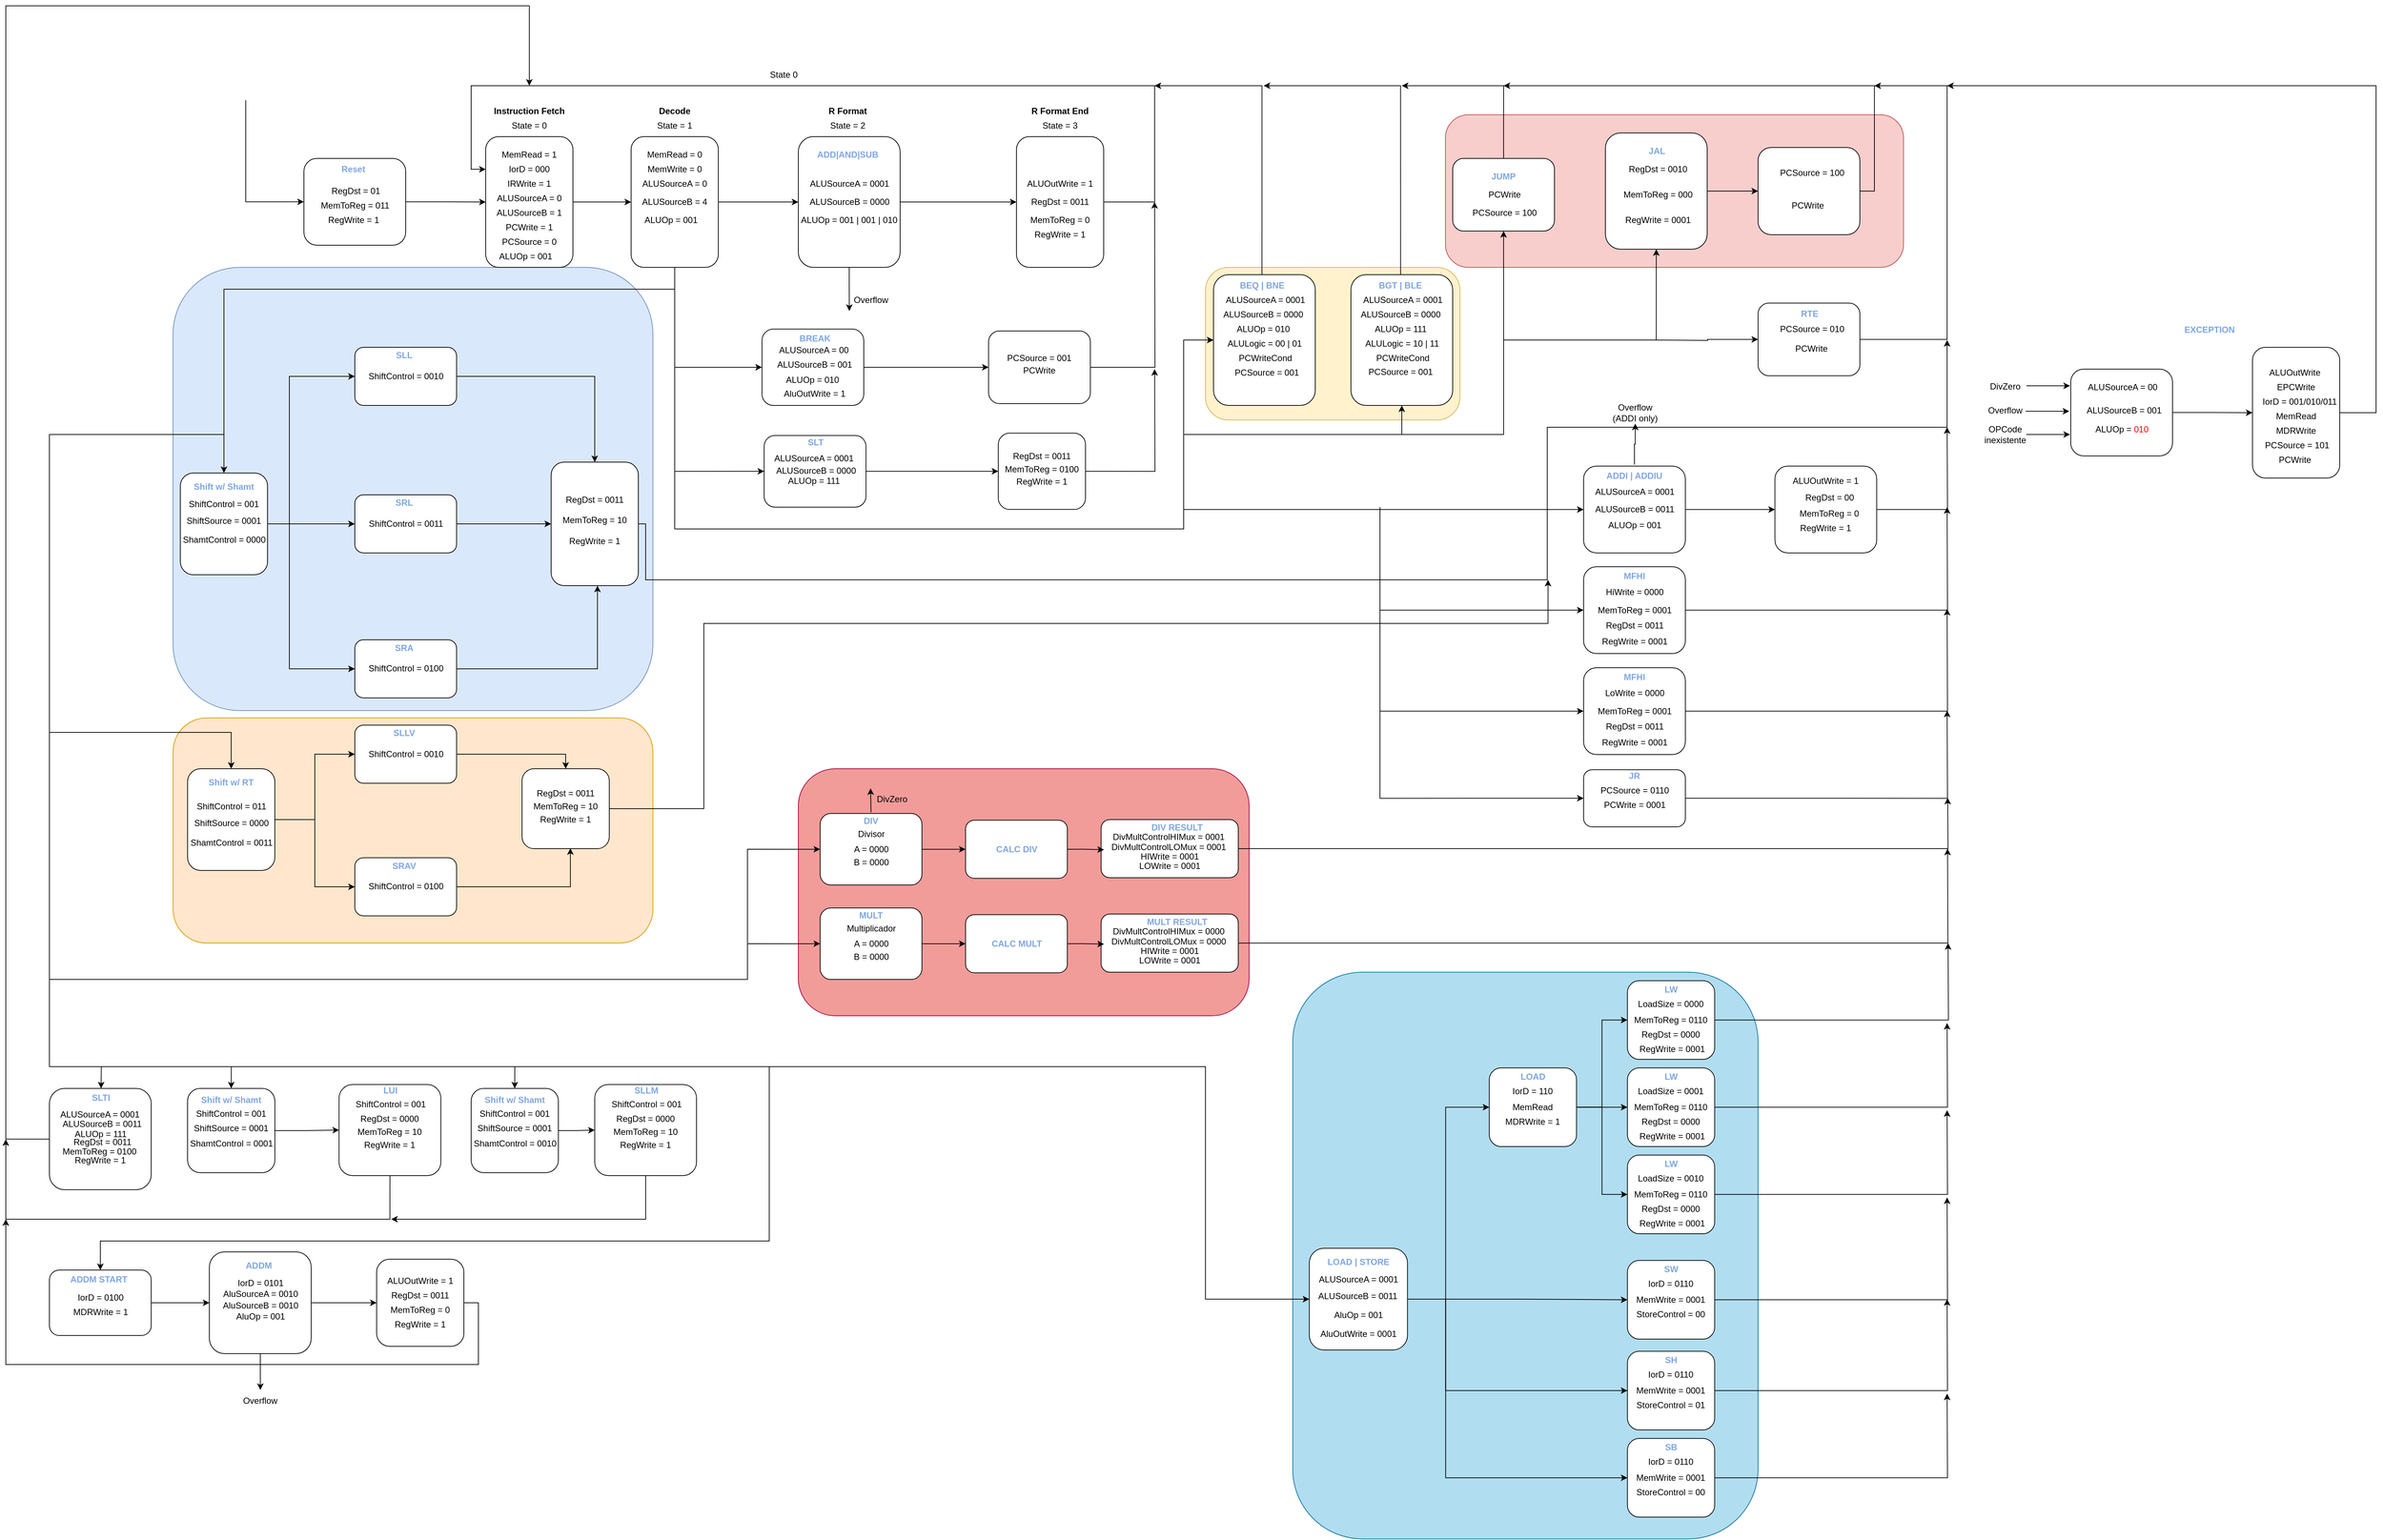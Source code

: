 <mxfile version="17.0.0" type="device"><diagram id="7f029Ns65SmCHoBUcmKf" name="Page-1"><mxGraphModel dx="2234" dy="1217" grid="1" gridSize="10" guides="1" tooltips="1" connect="1" arrows="1" fold="1" page="1" pageScale="1" pageWidth="2000" pageHeight="1500" math="0" shadow="0"><root><mxCell id="0"/><mxCell id="1" parent="0"/><mxCell id="Nk1N9mUZI4duOZmsm9wP-273" value="" style="rounded=1;whiteSpace=wrap;html=1;fillColor=#b1ddf0;strokeColor=#10739e;" vertex="1" parent="1"><mxGeometry x="2490" y="1500" width="640" height="780" as="geometry"/></mxCell><mxCell id="Nk1N9mUZI4duOZmsm9wP-274" value="" style="rounded=1;whiteSpace=wrap;html=1;fillColor=#F19C99;strokeColor=#A50040;fontColor=#ffffff;" vertex="1" parent="1"><mxGeometry x="1810" y="1220" width="620" height="340" as="geometry"/></mxCell><mxCell id="Nk1N9mUZI4duOZmsm9wP-275" value="" style="rounded=1;whiteSpace=wrap;html=1;fillColor=#f8cecc;strokeColor=#b85450;" vertex="1" parent="1"><mxGeometry x="2700" y="320" width="630" height="210" as="geometry"/></mxCell><mxCell id="Nk1N9mUZI4duOZmsm9wP-276" value="" style="rounded=1;whiteSpace=wrap;html=1;fillColor=#fff2cc;strokeColor=#d6b656;" vertex="1" parent="1"><mxGeometry x="2370" y="530" width="350" height="210" as="geometry"/></mxCell><mxCell id="Nk1N9mUZI4duOZmsm9wP-277" value="" style="rounded=1;whiteSpace=wrap;html=1;fillColor=#ffe6cc;strokeColor=#d79b00;" vertex="1" parent="1"><mxGeometry x="950" y="1150" width="660" height="310" as="geometry"/></mxCell><mxCell id="Nk1N9mUZI4duOZmsm9wP-278" value="" style="rounded=1;whiteSpace=wrap;html=1;fillColor=#dae8fc;strokeColor=#6c8ebf;" vertex="1" parent="1"><mxGeometry x="950" y="530" width="660" height="610" as="geometry"/></mxCell><mxCell id="Nk1N9mUZI4duOZmsm9wP-279" style="edgeStyle=orthogonalEdgeStyle;rounded=0;orthogonalLoop=1;jettySize=auto;html=1;exitX=1;exitY=0.5;exitDx=0;exitDy=0;fontColor=#000000;" edge="1" parent="1" source="Nk1N9mUZI4duOZmsm9wP-280"><mxGeometry relative="1" as="geometry"><mxPoint x="2300" y="440" as="targetPoint"/></mxGeometry></mxCell><mxCell id="Nk1N9mUZI4duOZmsm9wP-280" value="" style="rounded=1;whiteSpace=wrap;html=1;" vertex="1" parent="1"><mxGeometry x="2071.66" y="617.46" width="140" height="100" as="geometry"/></mxCell><mxCell id="Nk1N9mUZI4duOZmsm9wP-281" style="edgeStyle=orthogonalEdgeStyle;rounded=0;orthogonalLoop=1;jettySize=auto;html=1;exitX=0.5;exitY=1;exitDx=0;exitDy=0;fontColor=#7EA6E0;entryX=0.5;entryY=1;entryDx=0;entryDy=0;" edge="1" parent="1" target="Nk1N9mUZI4duOZmsm9wP-283"><mxGeometry relative="1" as="geometry"><mxPoint x="2640" y="760" as="sourcePoint"/><Array as="points"><mxPoint x="2780" y="760"/></Array></mxGeometry></mxCell><mxCell id="Nk1N9mUZI4duOZmsm9wP-282" style="edgeStyle=orthogonalEdgeStyle;rounded=0;orthogonalLoop=1;jettySize=auto;html=1;exitX=0.5;exitY=0;exitDx=0;exitDy=0;fontColor=#7EA6E0;" edge="1" parent="1" source="Nk1N9mUZI4duOZmsm9wP-283"><mxGeometry relative="1" as="geometry"><mxPoint x="2640" y="280" as="targetPoint"/><Array as="points"><mxPoint x="2780" y="280"/></Array></mxGeometry></mxCell><mxCell id="Nk1N9mUZI4duOZmsm9wP-283" value="" style="rounded=1;whiteSpace=wrap;html=1;" vertex="1" parent="1"><mxGeometry x="2710" y="380" width="140" height="100" as="geometry"/></mxCell><mxCell id="Nk1N9mUZI4duOZmsm9wP-284" style="edgeStyle=orthogonalEdgeStyle;rounded=0;orthogonalLoop=1;jettySize=auto;html=1;exitX=1;exitY=0.5;exitDx=0;exitDy=0;fontColor=#000000;" edge="1" parent="1" source="Nk1N9mUZI4duOZmsm9wP-285"><mxGeometry relative="1" as="geometry"><mxPoint x="3390" y="750" as="targetPoint"/></mxGeometry></mxCell><mxCell id="Nk1N9mUZI4duOZmsm9wP-285" value="" style="rounded=1;whiteSpace=wrap;html=1;" vertex="1" parent="1"><mxGeometry x="3153.17" y="803.53" width="140" height="119.467" as="geometry"/></mxCell><mxCell id="Nk1N9mUZI4duOZmsm9wP-286" style="edgeStyle=orthogonalEdgeStyle;rounded=0;orthogonalLoop=1;jettySize=auto;html=1;exitX=1;exitY=0.5;exitDx=0;exitDy=0;entryX=0;entryY=0.5;entryDx=0;entryDy=0;" edge="1" parent="1" source="Nk1N9mUZI4duOZmsm9wP-412" target="Nk1N9mUZI4duOZmsm9wP-290"><mxGeometry relative="1" as="geometry"><mxPoint x="1290" y="439.857" as="sourcePoint"/></mxGeometry></mxCell><mxCell id="Nk1N9mUZI4duOZmsm9wP-287" value="State = 0" style="text;html=1;strokeColor=none;fillColor=none;align=center;verticalAlign=middle;whiteSpace=wrap;rounded=0;" vertex="1" parent="1"><mxGeometry x="1410" y="320" width="60" height="30" as="geometry"/></mxCell><mxCell id="Nk1N9mUZI4duOZmsm9wP-288" value="&lt;b&gt;Instruction Fetch&lt;/b&gt;" style="text;html=1;strokeColor=none;fillColor=none;align=center;verticalAlign=middle;whiteSpace=wrap;rounded=0;" vertex="1" parent="1"><mxGeometry x="1385" y="300" width="110" height="30" as="geometry"/></mxCell><mxCell id="Nk1N9mUZI4duOZmsm9wP-289" value="" style="group" vertex="1" connectable="0" parent="1"><mxGeometry x="1380" y="350" width="120" height="180" as="geometry"/></mxCell><mxCell id="Nk1N9mUZI4duOZmsm9wP-290" value="" style="rounded=1;whiteSpace=wrap;html=1;" vertex="1" parent="Nk1N9mUZI4duOZmsm9wP-289"><mxGeometry width="120" height="180" as="geometry"/></mxCell><mxCell id="Nk1N9mUZI4duOZmsm9wP-291" value="MemRead = 1" style="text;html=1;strokeColor=none;fillColor=none;align=center;verticalAlign=middle;whiteSpace=wrap;rounded=0;" vertex="1" parent="Nk1N9mUZI4duOZmsm9wP-289"><mxGeometry x="20" y="10" width="80" height="30" as="geometry"/></mxCell><mxCell id="Nk1N9mUZI4duOZmsm9wP-292" value="IorD = 000" style="text;html=1;strokeColor=none;fillColor=none;align=center;verticalAlign=middle;whiteSpace=wrap;rounded=0;" vertex="1" parent="Nk1N9mUZI4duOZmsm9wP-289"><mxGeometry x="20" y="30" width="80" height="30" as="geometry"/></mxCell><mxCell id="Nk1N9mUZI4duOZmsm9wP-293" value="IRWrite = 1" style="text;html=1;strokeColor=none;fillColor=none;align=center;verticalAlign=middle;whiteSpace=wrap;rounded=0;" vertex="1" parent="Nk1N9mUZI4duOZmsm9wP-289"><mxGeometry x="20" y="50" width="80" height="30" as="geometry"/></mxCell><mxCell id="Nk1N9mUZI4duOZmsm9wP-294" value="ALUSourceA = 0" style="text;html=1;strokeColor=none;fillColor=none;align=center;verticalAlign=middle;whiteSpace=wrap;rounded=0;" vertex="1" parent="Nk1N9mUZI4duOZmsm9wP-289"><mxGeometry x="10" y="70" width="100" height="30" as="geometry"/></mxCell><mxCell id="Nk1N9mUZI4duOZmsm9wP-295" value="ALUSourceB = 1" style="text;html=1;strokeColor=none;fillColor=none;align=center;verticalAlign=middle;whiteSpace=wrap;rounded=0;" vertex="1" parent="Nk1N9mUZI4duOZmsm9wP-289"><mxGeometry x="10" y="90" width="100" height="30" as="geometry"/></mxCell><mxCell id="Nk1N9mUZI4duOZmsm9wP-296" value="PCWrite = 1" style="text;html=1;strokeColor=none;fillColor=none;align=center;verticalAlign=middle;whiteSpace=wrap;rounded=0;" vertex="1" parent="Nk1N9mUZI4duOZmsm9wP-289"><mxGeometry x="10" y="110" width="100" height="30" as="geometry"/></mxCell><mxCell id="Nk1N9mUZI4duOZmsm9wP-297" value="PCSource = 0" style="text;html=1;strokeColor=none;fillColor=none;align=center;verticalAlign=middle;whiteSpace=wrap;rounded=0;" vertex="1" parent="Nk1N9mUZI4duOZmsm9wP-289"><mxGeometry x="10" y="130" width="100" height="30" as="geometry"/></mxCell><mxCell id="Nk1N9mUZI4duOZmsm9wP-298" value="ALUOp = 001" style="text;html=1;strokeColor=none;fillColor=none;align=center;verticalAlign=middle;whiteSpace=wrap;rounded=0;" vertex="1" parent="Nk1N9mUZI4duOZmsm9wP-289"><mxGeometry y="150" width="110" height="30" as="geometry"/></mxCell><mxCell id="Nk1N9mUZI4duOZmsm9wP-299" value="" style="group" vertex="1" connectable="0" parent="1"><mxGeometry x="1580" y="350" width="120" height="180" as="geometry"/></mxCell><mxCell id="Nk1N9mUZI4duOZmsm9wP-300" value="" style="rounded=1;whiteSpace=wrap;html=1;" vertex="1" parent="Nk1N9mUZI4duOZmsm9wP-299"><mxGeometry width="120" height="180" as="geometry"/></mxCell><mxCell id="Nk1N9mUZI4duOZmsm9wP-301" value="MemRead = 0" style="text;html=1;strokeColor=none;fillColor=none;align=center;verticalAlign=middle;whiteSpace=wrap;rounded=0;" vertex="1" parent="Nk1N9mUZI4duOZmsm9wP-299"><mxGeometry x="20" y="10" width="80" height="30" as="geometry"/></mxCell><mxCell id="Nk1N9mUZI4duOZmsm9wP-302" value="MemWrite = 0" style="text;html=1;strokeColor=none;fillColor=none;align=center;verticalAlign=middle;whiteSpace=wrap;rounded=0;" vertex="1" parent="Nk1N9mUZI4duOZmsm9wP-299"><mxGeometry x="20" y="30" width="80" height="30" as="geometry"/></mxCell><mxCell id="Nk1N9mUZI4duOZmsm9wP-303" value="ALUSourceA = 0" style="text;html=1;strokeColor=none;fillColor=none;align=center;verticalAlign=middle;whiteSpace=wrap;rounded=0;" vertex="1" parent="Nk1N9mUZI4duOZmsm9wP-299"><mxGeometry x="10" y="50" width="100" height="30" as="geometry"/></mxCell><mxCell id="Nk1N9mUZI4duOZmsm9wP-304" value="ALUSourceB = 4" style="text;html=1;strokeColor=none;fillColor=none;align=center;verticalAlign=middle;whiteSpace=wrap;rounded=0;" vertex="1" parent="Nk1N9mUZI4duOZmsm9wP-299"><mxGeometry x="10" y="75" width="100" height="30" as="geometry"/></mxCell><mxCell id="Nk1N9mUZI4duOZmsm9wP-305" value="ALUOp = 001" style="text;html=1;strokeColor=none;fillColor=none;align=center;verticalAlign=middle;whiteSpace=wrap;rounded=0;" vertex="1" parent="Nk1N9mUZI4duOZmsm9wP-299"><mxGeometry y="100" width="110" height="30" as="geometry"/></mxCell><mxCell id="Nk1N9mUZI4duOZmsm9wP-306" value="State = 1" style="text;html=1;strokeColor=none;fillColor=none;align=center;verticalAlign=middle;whiteSpace=wrap;rounded=0;" vertex="1" parent="1"><mxGeometry x="1610" y="320" width="60" height="30" as="geometry"/></mxCell><mxCell id="Nk1N9mUZI4duOZmsm9wP-307" value="&lt;b&gt;Decode&lt;/b&gt;" style="text;html=1;strokeColor=none;fillColor=none;align=center;verticalAlign=middle;whiteSpace=wrap;rounded=0;" vertex="1" parent="1"><mxGeometry x="1585" y="300" width="110" height="30" as="geometry"/></mxCell><mxCell id="Nk1N9mUZI4duOZmsm9wP-308" style="edgeStyle=orthogonalEdgeStyle;rounded=0;orthogonalLoop=1;jettySize=auto;html=1;exitX=1;exitY=0.5;exitDx=0;exitDy=0;entryX=0;entryY=0.5;entryDx=0;entryDy=0;" edge="1" parent="1" source="Nk1N9mUZI4duOZmsm9wP-290" target="Nk1N9mUZI4duOZmsm9wP-300"><mxGeometry relative="1" as="geometry"/></mxCell><mxCell id="Nk1N9mUZI4duOZmsm9wP-309" value="" style="group" vertex="1" connectable="0" parent="1"><mxGeometry x="1810" y="350" width="140" height="180" as="geometry"/></mxCell><mxCell id="Nk1N9mUZI4duOZmsm9wP-310" value="" style="rounded=1;whiteSpace=wrap;html=1;" vertex="1" parent="Nk1N9mUZI4duOZmsm9wP-309"><mxGeometry width="140" height="180" as="geometry"/></mxCell><mxCell id="Nk1N9mUZI4duOZmsm9wP-311" value="ALUSourceA = 0001" style="text;html=1;strokeColor=none;fillColor=none;align=center;verticalAlign=middle;whiteSpace=wrap;rounded=0;" vertex="1" parent="Nk1N9mUZI4duOZmsm9wP-309"><mxGeometry x="11.667" y="50" width="116.667" height="30" as="geometry"/></mxCell><mxCell id="Nk1N9mUZI4duOZmsm9wP-312" value="ALUSourceB = 0000" style="text;html=1;strokeColor=none;fillColor=none;align=center;verticalAlign=middle;whiteSpace=wrap;rounded=0;" vertex="1" parent="Nk1N9mUZI4duOZmsm9wP-309"><mxGeometry x="11.667" y="75" width="116.667" height="30" as="geometry"/></mxCell><mxCell id="Nk1N9mUZI4duOZmsm9wP-313" value="ALUOp = 001 | 001 | 010" style="text;html=1;strokeColor=none;fillColor=none;align=center;verticalAlign=middle;whiteSpace=wrap;rounded=0;" vertex="1" parent="Nk1N9mUZI4duOZmsm9wP-309"><mxGeometry y="100" width="140" height="30" as="geometry"/></mxCell><mxCell id="Nk1N9mUZI4duOZmsm9wP-314" value="&lt;b&gt;&lt;font color=&quot;#7ea6e0&quot;&gt;ADD|AND|SUB&lt;/font&gt;&lt;/b&gt;" style="text;html=1;strokeColor=none;fillColor=none;align=center;verticalAlign=middle;whiteSpace=wrap;rounded=0;" vertex="1" parent="Nk1N9mUZI4duOZmsm9wP-309"><mxGeometry x="8.33" y="10" width="120" height="30" as="geometry"/></mxCell><mxCell id="Nk1N9mUZI4duOZmsm9wP-315" value="&lt;b&gt;R Format&lt;/b&gt;" style="text;html=1;strokeColor=none;fillColor=none;align=center;verticalAlign=middle;whiteSpace=wrap;rounded=0;" vertex="1" parent="1"><mxGeometry x="1823.33" y="300" width="110" height="30" as="geometry"/></mxCell><mxCell id="Nk1N9mUZI4duOZmsm9wP-316" value="State = 2" style="text;html=1;strokeColor=none;fillColor=none;align=center;verticalAlign=middle;whiteSpace=wrap;rounded=0;" vertex="1" parent="1"><mxGeometry x="1848.33" y="320" width="60" height="30" as="geometry"/></mxCell><mxCell id="Nk1N9mUZI4duOZmsm9wP-317" style="edgeStyle=orthogonalEdgeStyle;rounded=0;orthogonalLoop=1;jettySize=auto;html=1;exitX=1;exitY=0.5;exitDx=0;exitDy=0;entryX=0;entryY=0.5;entryDx=0;entryDy=0;" edge="1" parent="1" source="Nk1N9mUZI4duOZmsm9wP-300" target="Nk1N9mUZI4duOZmsm9wP-310"><mxGeometry relative="1" as="geometry"/></mxCell><mxCell id="Nk1N9mUZI4duOZmsm9wP-318" value="" style="group" vertex="1" connectable="0" parent="1"><mxGeometry x="2110" y="350" width="120" height="180" as="geometry"/></mxCell><mxCell id="Nk1N9mUZI4duOZmsm9wP-319" value="" style="rounded=1;whiteSpace=wrap;html=1;" vertex="1" parent="Nk1N9mUZI4duOZmsm9wP-318"><mxGeometry width="120" height="180" as="geometry"/></mxCell><mxCell id="Nk1N9mUZI4duOZmsm9wP-320" value="ALUOutWrite = 1" style="text;html=1;strokeColor=none;fillColor=none;align=center;verticalAlign=middle;whiteSpace=wrap;rounded=0;" vertex="1" parent="Nk1N9mUZI4duOZmsm9wP-318"><mxGeometry x="10" y="50" width="100" height="30" as="geometry"/></mxCell><mxCell id="Nk1N9mUZI4duOZmsm9wP-321" value="RegDst = 0011" style="text;html=1;strokeColor=none;fillColor=none;align=center;verticalAlign=middle;whiteSpace=wrap;rounded=0;" vertex="1" parent="Nk1N9mUZI4duOZmsm9wP-318"><mxGeometry x="10" y="75" width="100" height="30" as="geometry"/></mxCell><mxCell id="Nk1N9mUZI4duOZmsm9wP-322" value="MemToReg = 0" style="text;html=1;strokeColor=none;fillColor=none;align=center;verticalAlign=middle;whiteSpace=wrap;rounded=0;" vertex="1" parent="Nk1N9mUZI4duOZmsm9wP-318"><mxGeometry x="10" y="100" width="100" height="30" as="geometry"/></mxCell><mxCell id="Nk1N9mUZI4duOZmsm9wP-323" value="RegWrite = 1" style="text;html=1;strokeColor=none;fillColor=none;align=center;verticalAlign=middle;whiteSpace=wrap;rounded=0;" vertex="1" parent="Nk1N9mUZI4duOZmsm9wP-318"><mxGeometry x="10" y="120" width="100" height="30" as="geometry"/></mxCell><mxCell id="Nk1N9mUZI4duOZmsm9wP-324" value="&lt;b&gt;R Format End&lt;/b&gt;" style="text;html=1;strokeColor=none;fillColor=none;align=center;verticalAlign=middle;whiteSpace=wrap;rounded=0;" vertex="1" parent="1"><mxGeometry x="2115" y="300" width="110" height="30" as="geometry"/></mxCell><mxCell id="Nk1N9mUZI4duOZmsm9wP-325" value="State = 3" style="text;html=1;strokeColor=none;fillColor=none;align=center;verticalAlign=middle;whiteSpace=wrap;rounded=0;" vertex="1" parent="1"><mxGeometry x="2140" y="320" width="60" height="30" as="geometry"/></mxCell><mxCell id="Nk1N9mUZI4duOZmsm9wP-326" style="edgeStyle=orthogonalEdgeStyle;rounded=0;orthogonalLoop=1;jettySize=auto;html=1;exitX=1;exitY=0.5;exitDx=0;exitDy=0;entryX=0;entryY=0.5;entryDx=0;entryDy=0;" edge="1" parent="1" source="Nk1N9mUZI4duOZmsm9wP-310" target="Nk1N9mUZI4duOZmsm9wP-319"><mxGeometry relative="1" as="geometry"/></mxCell><mxCell id="Nk1N9mUZI4duOZmsm9wP-327" style="edgeStyle=orthogonalEdgeStyle;rounded=0;orthogonalLoop=1;jettySize=auto;html=1;exitX=1;exitY=0.5;exitDx=0;exitDy=0;entryX=0;entryY=0.25;entryDx=0;entryDy=0;" edge="1" parent="1" source="Nk1N9mUZI4duOZmsm9wP-319" target="Nk1N9mUZI4duOZmsm9wP-290"><mxGeometry relative="1" as="geometry"><Array as="points"><mxPoint x="2300" y="440"/><mxPoint x="2300" y="280"/><mxPoint x="1360" y="280"/><mxPoint x="1360" y="395"/></Array></mxGeometry></mxCell><mxCell id="Nk1N9mUZI4duOZmsm9wP-328" value="State 0" style="text;html=1;strokeColor=none;fillColor=none;align=center;verticalAlign=middle;whiteSpace=wrap;rounded=0;" vertex="1" parent="1"><mxGeometry x="1760" y="250" width="60" height="30" as="geometry"/></mxCell><mxCell id="Nk1N9mUZI4duOZmsm9wP-329" value="" style="group" vertex="1" connectable="0" parent="1"><mxGeometry x="1200" y="640" width="140" height="80" as="geometry"/></mxCell><mxCell id="Nk1N9mUZI4duOZmsm9wP-330" value="" style="rounded=1;whiteSpace=wrap;html=1;" vertex="1" parent="Nk1N9mUZI4duOZmsm9wP-329"><mxGeometry width="140" height="80" as="geometry"/></mxCell><mxCell id="Nk1N9mUZI4duOZmsm9wP-331" value="ShiftControl = 0010" style="text;html=1;strokeColor=none;fillColor=none;align=center;verticalAlign=middle;whiteSpace=wrap;rounded=0;" vertex="1" parent="Nk1N9mUZI4duOZmsm9wP-329"><mxGeometry x="11.667" y="33.333" width="116.667" height="13.333" as="geometry"/></mxCell><mxCell id="Nk1N9mUZI4duOZmsm9wP-332" value="&lt;b&gt;&lt;font color=&quot;#7ea6e0&quot;&gt;SLL&lt;/font&gt;&lt;/b&gt;" style="text;html=1;strokeColor=none;fillColor=none;align=center;verticalAlign=middle;whiteSpace=wrap;rounded=0;" vertex="1" parent="Nk1N9mUZI4duOZmsm9wP-329"><mxGeometry x="8.33" y="4.444" width="120" height="13.333" as="geometry"/></mxCell><mxCell id="Nk1N9mUZI4duOZmsm9wP-333" value="" style="group" vertex="1" connectable="0" parent="1"><mxGeometry x="1470" y="798" width="120" height="170" as="geometry"/></mxCell><mxCell id="Nk1N9mUZI4duOZmsm9wP-334" value="" style="rounded=1;whiteSpace=wrap;html=1;" vertex="1" parent="Nk1N9mUZI4duOZmsm9wP-333"><mxGeometry width="120" height="170" as="geometry"/></mxCell><mxCell id="Nk1N9mUZI4duOZmsm9wP-335" value="RegDst = 0011" style="text;html=1;strokeColor=none;fillColor=none;align=center;verticalAlign=middle;whiteSpace=wrap;rounded=0;" vertex="1" parent="Nk1N9mUZI4duOZmsm9wP-333"><mxGeometry x="10" y="37.778" width="100" height="28.333" as="geometry"/></mxCell><mxCell id="Nk1N9mUZI4duOZmsm9wP-336" value="MemToReg = 10" style="text;html=1;strokeColor=none;fillColor=none;align=center;verticalAlign=middle;whiteSpace=wrap;rounded=0;" vertex="1" parent="Nk1N9mUZI4duOZmsm9wP-333"><mxGeometry x="10" y="66.111" width="100" height="28.333" as="geometry"/></mxCell><mxCell id="Nk1N9mUZI4duOZmsm9wP-337" value="RegWrite = 1" style="text;html=1;strokeColor=none;fillColor=none;align=center;verticalAlign=middle;whiteSpace=wrap;rounded=0;" vertex="1" parent="Nk1N9mUZI4duOZmsm9wP-333"><mxGeometry x="10" y="94.444" width="100" height="28.333" as="geometry"/></mxCell><mxCell id="Nk1N9mUZI4duOZmsm9wP-338" value="" style="group" vertex="1" connectable="0" parent="1"><mxGeometry x="2381" y="540" width="147.5" height="180" as="geometry"/></mxCell><mxCell id="Nk1N9mUZI4duOZmsm9wP-339" value="" style="rounded=1;whiteSpace=wrap;html=1;" vertex="1" parent="Nk1N9mUZI4duOZmsm9wP-338"><mxGeometry width="140" height="180" as="geometry"/></mxCell><mxCell id="Nk1N9mUZI4duOZmsm9wP-340" value="ALUSourceB = 0000" style="text;html=1;strokeColor=none;fillColor=none;align=center;verticalAlign=middle;whiteSpace=wrap;rounded=0;" vertex="1" parent="Nk1N9mUZI4duOZmsm9wP-338"><mxGeometry x="9.997" y="40" width="116.667" height="30" as="geometry"/></mxCell><mxCell id="Nk1N9mUZI4duOZmsm9wP-341" value="ALUOp = 010" style="text;html=1;strokeColor=none;fillColor=none;align=center;verticalAlign=middle;whiteSpace=wrap;rounded=0;" vertex="1" parent="Nk1N9mUZI4duOZmsm9wP-338"><mxGeometry x="9.997" y="60" width="116.667" height="30" as="geometry"/></mxCell><mxCell id="Nk1N9mUZI4duOZmsm9wP-342" value="ALULogic = 00 | 01" style="text;html=1;strokeColor=none;fillColor=none;align=center;verticalAlign=middle;whiteSpace=wrap;rounded=0;" vertex="1" parent="Nk1N9mUZI4duOZmsm9wP-338"><mxGeometry x="11.667" y="80" width="116.667" height="30" as="geometry"/></mxCell><mxCell id="Nk1N9mUZI4duOZmsm9wP-343" value="PCWriteCond" style="text;html=1;strokeColor=none;fillColor=none;align=center;verticalAlign=middle;whiteSpace=wrap;rounded=0;" vertex="1" parent="Nk1N9mUZI4duOZmsm9wP-338"><mxGeometry x="12.997" y="100" width="116.667" height="30" as="geometry"/></mxCell><mxCell id="Nk1N9mUZI4duOZmsm9wP-344" value="ALUSourceA = 0001" style="text;html=1;strokeColor=none;fillColor=none;align=center;verticalAlign=middle;whiteSpace=wrap;rounded=0;" vertex="1" parent="Nk1N9mUZI4duOZmsm9wP-338"><mxGeometry x="12.997" y="20" width="116.667" height="30" as="geometry"/></mxCell><mxCell id="Nk1N9mUZI4duOZmsm9wP-345" value="&lt;b&gt;&lt;font color=&quot;#7ea6e0&quot;&gt;BEQ | BNE&lt;/font&gt;&lt;/b&gt;" style="text;html=1;strokeColor=none;fillColor=none;align=center;verticalAlign=middle;whiteSpace=wrap;rounded=0;" vertex="1" parent="Nk1N9mUZI4duOZmsm9wP-338"><mxGeometry x="6.66" width="120" height="30" as="geometry"/></mxCell><mxCell id="Nk1N9mUZI4duOZmsm9wP-346" value="PCSource = 001" style="text;html=1;strokeColor=none;fillColor=none;align=center;verticalAlign=middle;whiteSpace=wrap;rounded=0;" vertex="1" parent="Nk1N9mUZI4duOZmsm9wP-338"><mxGeometry x="15.42" y="120" width="116.667" height="30" as="geometry"/></mxCell><mxCell id="Nk1N9mUZI4duOZmsm9wP-347" value="" style="group" vertex="1" connectable="0" parent="1"><mxGeometry x="2570" y="540" width="147.5" height="180" as="geometry"/></mxCell><mxCell id="Nk1N9mUZI4duOZmsm9wP-348" value="" style="rounded=1;whiteSpace=wrap;html=1;" vertex="1" parent="Nk1N9mUZI4duOZmsm9wP-347"><mxGeometry width="140" height="180" as="geometry"/></mxCell><mxCell id="Nk1N9mUZI4duOZmsm9wP-349" value="ALUSourceB = 0000" style="text;html=1;strokeColor=none;fillColor=none;align=center;verticalAlign=middle;whiteSpace=wrap;rounded=0;" vertex="1" parent="Nk1N9mUZI4duOZmsm9wP-347"><mxGeometry x="9.997" y="40" width="116.667" height="30" as="geometry"/></mxCell><mxCell id="Nk1N9mUZI4duOZmsm9wP-350" value="ALUOp = 111" style="text;html=1;strokeColor=none;fillColor=none;align=center;verticalAlign=middle;whiteSpace=wrap;rounded=0;" vertex="1" parent="Nk1N9mUZI4duOZmsm9wP-347"><mxGeometry x="9.997" y="60" width="116.667" height="30" as="geometry"/></mxCell><mxCell id="Nk1N9mUZI4duOZmsm9wP-351" value="ALULogic = 10 | 11" style="text;html=1;strokeColor=none;fillColor=none;align=center;verticalAlign=middle;whiteSpace=wrap;rounded=0;" vertex="1" parent="Nk1N9mUZI4duOZmsm9wP-347"><mxGeometry x="11.667" y="80" width="116.667" height="30" as="geometry"/></mxCell><mxCell id="Nk1N9mUZI4duOZmsm9wP-352" value="PCWriteCond" style="text;html=1;strokeColor=none;fillColor=none;align=center;verticalAlign=middle;whiteSpace=wrap;rounded=0;" vertex="1" parent="Nk1N9mUZI4duOZmsm9wP-347"><mxGeometry x="12.997" y="100" width="116.667" height="30" as="geometry"/></mxCell><mxCell id="Nk1N9mUZI4duOZmsm9wP-353" value="ALUSourceA = 0001" style="text;html=1;strokeColor=none;fillColor=none;align=center;verticalAlign=middle;whiteSpace=wrap;rounded=0;" vertex="1" parent="Nk1N9mUZI4duOZmsm9wP-347"><mxGeometry x="12.997" y="20" width="116.667" height="30" as="geometry"/></mxCell><mxCell id="Nk1N9mUZI4duOZmsm9wP-354" value="PCSource = 001" style="text;html=1;strokeColor=none;fillColor=none;align=center;verticalAlign=middle;whiteSpace=wrap;rounded=0;" vertex="1" parent="Nk1N9mUZI4duOZmsm9wP-347"><mxGeometry x="10" y="119" width="116.667" height="30" as="geometry"/></mxCell><mxCell id="Nk1N9mUZI4duOZmsm9wP-355" value="&lt;b&gt;&lt;font color=&quot;#7ea6e0&quot;&gt;BGT | BLE&lt;/font&gt;&lt;/b&gt;" style="text;html=1;strokeColor=none;fillColor=none;align=center;verticalAlign=middle;whiteSpace=wrap;rounded=0;" vertex="1" parent="Nk1N9mUZI4duOZmsm9wP-347"><mxGeometry x="8.33" width="120" height="30" as="geometry"/></mxCell><mxCell id="Nk1N9mUZI4duOZmsm9wP-356" value="" style="group" vertex="1" connectable="0" parent="1"><mxGeometry x="1763" y="767.5" width="140" height="92.5" as="geometry"/></mxCell><mxCell id="Nk1N9mUZI4duOZmsm9wP-357" value="" style="rounded=1;whiteSpace=wrap;html=1;" vertex="1" parent="Nk1N9mUZI4duOZmsm9wP-356"><mxGeometry y="-6.167" width="140" height="98.667" as="geometry"/></mxCell><mxCell id="Nk1N9mUZI4duOZmsm9wP-358" value="ALUSourceB = 0000" style="text;html=1;strokeColor=none;fillColor=none;align=center;verticalAlign=middle;whiteSpace=wrap;rounded=0;" vertex="1" parent="Nk1N9mUZI4duOZmsm9wP-356"><mxGeometry x="12.667" y="34.943" width="116.667" height="14.389" as="geometry"/></mxCell><mxCell id="Nk1N9mUZI4duOZmsm9wP-359" value="ALUOp = 111" style="text;html=1;strokeColor=none;fillColor=none;align=center;verticalAlign=middle;whiteSpace=wrap;rounded=0;" vertex="1" parent="Nk1N9mUZI4duOZmsm9wP-356"><mxGeometry x="9.997" y="49.332" width="116.667" height="14.389" as="geometry"/></mxCell><mxCell id="Nk1N9mUZI4duOZmsm9wP-360" value="ALUSourceA = 0001" style="text;html=1;strokeColor=none;fillColor=none;align=center;verticalAlign=middle;whiteSpace=wrap;rounded=0;" vertex="1" parent="Nk1N9mUZI4duOZmsm9wP-356"><mxGeometry x="9.997" y="18.501" width="116.667" height="14.389" as="geometry"/></mxCell><mxCell id="Nk1N9mUZI4duOZmsm9wP-361" value="&lt;b&gt;&lt;font color=&quot;#7ea6e0&quot;&gt;SLT&lt;/font&gt;&lt;/b&gt;" style="text;html=1;strokeColor=none;fillColor=none;align=center;verticalAlign=middle;whiteSpace=wrap;rounded=0;" vertex="1" parent="Nk1N9mUZI4duOZmsm9wP-356"><mxGeometry x="11" y="-6.167" width="120" height="18.5" as="geometry"/></mxCell><mxCell id="Nk1N9mUZI4duOZmsm9wP-362" style="edgeStyle=orthogonalEdgeStyle;rounded=0;orthogonalLoop=1;jettySize=auto;html=1;exitX=1;exitY=0.5;exitDx=0;exitDy=0;entryX=0;entryY=0.5;entryDx=0;entryDy=0;" edge="1" parent="1" source="Nk1N9mUZI4duOZmsm9wP-363" target="Nk1N9mUZI4duOZmsm9wP-280"><mxGeometry relative="1" as="geometry"/></mxCell><mxCell id="Nk1N9mUZI4duOZmsm9wP-363" value="" style="rounded=1;whiteSpace=wrap;html=1;" vertex="1" parent="1"><mxGeometry x="1760" y="614.93" width="140" height="105.07" as="geometry"/></mxCell><mxCell id="Nk1N9mUZI4duOZmsm9wP-364" value="ALUSourceA = 00" style="text;html=1;strokeColor=none;fillColor=none;align=center;verticalAlign=middle;whiteSpace=wrap;rounded=0;" vertex="1" parent="1"><mxGeometry x="1773" y="631.13" width="116.667" height="26.133" as="geometry"/></mxCell><mxCell id="Nk1N9mUZI4duOZmsm9wP-365" value="ALUSourceB = 001" style="text;html=1;strokeColor=none;fillColor=none;align=center;verticalAlign=middle;whiteSpace=wrap;rounded=0;" vertex="1" parent="1"><mxGeometry x="1774.17" y="649.13" width="116.667" height="30" as="geometry"/></mxCell><mxCell id="Nk1N9mUZI4duOZmsm9wP-366" value="ALUOp = 010" style="text;html=1;strokeColor=none;fillColor=none;align=center;verticalAlign=middle;whiteSpace=wrap;rounded=0;" vertex="1" parent="1"><mxGeometry x="1770.67" y="670" width="116.667" height="30" as="geometry"/></mxCell><mxCell id="Nk1N9mUZI4duOZmsm9wP-367" value="AluOutWrite = 1" style="text;html=1;strokeColor=none;fillColor=none;align=center;verticalAlign=middle;whiteSpace=wrap;rounded=0;" vertex="1" parent="1"><mxGeometry x="1774.17" y="691.33" width="116.667" height="26.133" as="geometry"/></mxCell><mxCell id="Nk1N9mUZI4duOZmsm9wP-368" value="PCSource = 001" style="text;html=1;strokeColor=none;fillColor=none;align=center;verticalAlign=middle;whiteSpace=wrap;rounded=0;" vertex="1" parent="1"><mxGeometry x="2083.33" y="640" width="116.667" height="30" as="geometry"/></mxCell><mxCell id="Nk1N9mUZI4duOZmsm9wP-369" value="PCWrite" style="text;html=1;strokeColor=none;fillColor=none;align=center;verticalAlign=middle;whiteSpace=wrap;rounded=0;" vertex="1" parent="1"><mxGeometry x="2083.33" y="657.26" width="116.667" height="30" as="geometry"/></mxCell><mxCell id="Nk1N9mUZI4duOZmsm9wP-370" style="edgeStyle=orthogonalEdgeStyle;rounded=0;orthogonalLoop=1;jettySize=auto;html=1;exitX=0;exitY=0.5;exitDx=0;exitDy=0;fontColor=#000000;entryX=0;entryY=0.5;entryDx=0;entryDy=0;" edge="1" parent="1" target="Nk1N9mUZI4duOZmsm9wP-372"><mxGeometry relative="1" as="geometry"><mxPoint x="2990" y="630" as="sourcePoint"/></mxGeometry></mxCell><mxCell id="Nk1N9mUZI4duOZmsm9wP-371" style="edgeStyle=orthogonalEdgeStyle;rounded=0;orthogonalLoop=1;jettySize=auto;html=1;exitX=1;exitY=0.5;exitDx=0;exitDy=0;fontColor=#000000;" edge="1" parent="1" source="Nk1N9mUZI4duOZmsm9wP-372"><mxGeometry relative="1" as="geometry"><mxPoint x="3290" y="280" as="targetPoint"/><Array as="points"><mxPoint x="3390" y="629"/><mxPoint x="3390" y="280"/></Array></mxGeometry></mxCell><mxCell id="Nk1N9mUZI4duOZmsm9wP-372" value="" style="rounded=1;whiteSpace=wrap;html=1;" vertex="1" parent="1"><mxGeometry x="3130" y="579.13" width="140" height="100" as="geometry"/></mxCell><mxCell id="Nk1N9mUZI4duOZmsm9wP-373" value="PCSource = 010" style="text;html=1;strokeColor=none;fillColor=none;align=center;verticalAlign=middle;whiteSpace=wrap;rounded=0;" vertex="1" parent="1"><mxGeometry x="3145.84" y="600.13" width="116.667" height="30" as="geometry"/></mxCell><mxCell id="Nk1N9mUZI4duOZmsm9wP-374" value="PCWrite" style="text;html=1;strokeColor=none;fillColor=none;align=center;verticalAlign=middle;whiteSpace=wrap;rounded=0;" vertex="1" parent="1"><mxGeometry x="3144.67" y="627.13" width="116.667" height="30" as="geometry"/></mxCell><mxCell id="Nk1N9mUZI4duOZmsm9wP-375" value="RegDst = 00" style="text;html=1;strokeColor=none;fillColor=none;align=center;verticalAlign=middle;whiteSpace=wrap;rounded=0;" vertex="1" parent="1"><mxGeometry x="3169.67" y="831.53" width="116.667" height="30" as="geometry"/></mxCell><mxCell id="Nk1N9mUZI4duOZmsm9wP-376" value="ALUOutWrite = 1" style="text;html=1;strokeColor=none;fillColor=none;align=center;verticalAlign=middle;whiteSpace=wrap;rounded=0;" vertex="1" parent="1"><mxGeometry x="3173.17" y="808.53" width="100" height="30" as="geometry"/></mxCell><mxCell id="Nk1N9mUZI4duOZmsm9wP-377" value="MemToReg = 0" style="text;html=1;strokeColor=none;fillColor=none;align=center;verticalAlign=middle;whiteSpace=wrap;rounded=0;" vertex="1" parent="1"><mxGeometry x="3178" y="853.53" width="100" height="30" as="geometry"/></mxCell><mxCell id="Nk1N9mUZI4duOZmsm9wP-378" value="RegWrite = 1" style="text;html=1;strokeColor=none;fillColor=none;align=center;verticalAlign=middle;whiteSpace=wrap;rounded=0;" vertex="1" parent="1"><mxGeometry x="3173.17" y="873.53" width="100" height="30" as="geometry"/></mxCell><mxCell id="Nk1N9mUZI4duOZmsm9wP-379" style="edgeStyle=orthogonalEdgeStyle;rounded=0;orthogonalLoop=1;jettySize=auto;html=1;exitX=1;exitY=0.5;exitDx=0;exitDy=0;fontColor=#000000;" edge="1" parent="1" source="Nk1N9mUZI4duOZmsm9wP-381" target="Nk1N9mUZI4duOZmsm9wP-406"><mxGeometry relative="1" as="geometry"/></mxCell><mxCell id="Nk1N9mUZI4duOZmsm9wP-380" style="edgeStyle=orthogonalEdgeStyle;rounded=0;orthogonalLoop=1;jettySize=auto;html=1;exitX=0.5;exitY=1;exitDx=0;exitDy=0;fontColor=#000000;entryX=0.5;entryY=1;entryDx=0;entryDy=0;" edge="1" parent="1" target="Nk1N9mUZI4duOZmsm9wP-381"><mxGeometry relative="1" as="geometry"><mxPoint x="2780" y="630" as="sourcePoint"/><Array as="points"><mxPoint x="2990" y="630"/></Array></mxGeometry></mxCell><mxCell id="Nk1N9mUZI4duOZmsm9wP-381" value="" style="rounded=1;whiteSpace=wrap;html=1;" vertex="1" parent="1"><mxGeometry x="2920" y="345" width="140" height="160" as="geometry"/></mxCell><mxCell id="Nk1N9mUZI4duOZmsm9wP-384" style="edgeStyle=orthogonalEdgeStyle;rounded=0;orthogonalLoop=1;jettySize=auto;html=1;exitX=0.5;exitY=1;exitDx=0;exitDy=0;entryX=0;entryY=0.5;entryDx=0;entryDy=0;fontColor=#7EA6E0;" edge="1" parent="1" source="Nk1N9mUZI4duOZmsm9wP-300" target="Nk1N9mUZI4duOZmsm9wP-339"><mxGeometry relative="1" as="geometry"><Array as="points"><mxPoint x="1640" y="890"/><mxPoint x="2340" y="890"/><mxPoint x="2340" y="630"/></Array></mxGeometry></mxCell><mxCell id="Nk1N9mUZI4duOZmsm9wP-385" style="edgeStyle=orthogonalEdgeStyle;rounded=0;orthogonalLoop=1;jettySize=auto;html=1;exitX=0.5;exitY=0;exitDx=0;exitDy=0;fontColor=#7EA6E0;" edge="1" parent="1" source="Nk1N9mUZI4duOZmsm9wP-345"><mxGeometry relative="1" as="geometry"><mxPoint x="2300" y="280" as="targetPoint"/><Array as="points"><mxPoint x="2448" y="280"/></Array></mxGeometry></mxCell><mxCell id="Nk1N9mUZI4duOZmsm9wP-386" style="edgeStyle=orthogonalEdgeStyle;rounded=0;orthogonalLoop=1;jettySize=auto;html=1;exitX=0.5;exitY=1;exitDx=0;exitDy=0;fontColor=#7EA6E0;entryX=0.5;entryY=1;entryDx=0;entryDy=0;" edge="1" parent="1" target="Nk1N9mUZI4duOZmsm9wP-348"><mxGeometry relative="1" as="geometry"><mxPoint x="2340" y="760" as="sourcePoint"/><Array as="points"><mxPoint x="2640" y="760"/></Array></mxGeometry></mxCell><mxCell id="Nk1N9mUZI4duOZmsm9wP-387" style="edgeStyle=orthogonalEdgeStyle;rounded=0;orthogonalLoop=1;jettySize=auto;html=1;exitX=0.5;exitY=0;exitDx=0;exitDy=0;fontColor=#7EA6E0;" edge="1" parent="1" source="Nk1N9mUZI4duOZmsm9wP-355"><mxGeometry relative="1" as="geometry"><mxPoint x="2450" y="280" as="targetPoint"/><Array as="points"><mxPoint x="2638" y="280"/></Array></mxGeometry></mxCell><mxCell id="Nk1N9mUZI4duOZmsm9wP-388" value="" style="group" vertex="1" connectable="0" parent="1"><mxGeometry x="2085" y="758.17" width="120" height="105" as="geometry"/></mxCell><mxCell id="Nk1N9mUZI4duOZmsm9wP-389" value="" style="rounded=1;whiteSpace=wrap;html=1;" vertex="1" parent="Nk1N9mUZI4duOZmsm9wP-388"><mxGeometry width="120" height="105" as="geometry"/></mxCell><mxCell id="Nk1N9mUZI4duOZmsm9wP-390" value="RegDst = 0011" style="text;html=1;strokeColor=none;fillColor=none;align=center;verticalAlign=middle;whiteSpace=wrap;rounded=0;" vertex="1" parent="Nk1N9mUZI4duOZmsm9wP-388"><mxGeometry x="10" y="23.333" width="100" height="17.5" as="geometry"/></mxCell><mxCell id="Nk1N9mUZI4duOZmsm9wP-391" value="MemToReg = 0100" style="text;html=1;strokeColor=none;fillColor=none;align=center;verticalAlign=middle;whiteSpace=wrap;rounded=0;" vertex="1" parent="Nk1N9mUZI4duOZmsm9wP-388"><mxGeometry x="5" y="40.833" width="110" height="17.5" as="geometry"/></mxCell><mxCell id="Nk1N9mUZI4duOZmsm9wP-392" value="RegWrite = 1" style="text;html=1;strokeColor=none;fillColor=none;align=center;verticalAlign=middle;whiteSpace=wrap;rounded=0;" vertex="1" parent="Nk1N9mUZI4duOZmsm9wP-388"><mxGeometry x="10" y="58.333" width="100" height="17.5" as="geometry"/></mxCell><mxCell id="Nk1N9mUZI4duOZmsm9wP-393" style="edgeStyle=orthogonalEdgeStyle;rounded=0;orthogonalLoop=1;jettySize=auto;html=1;exitX=1;exitY=0.5;exitDx=0;exitDy=0;entryX=0;entryY=0.5;entryDx=0;entryDy=0;fontColor=#7EA6E0;" edge="1" parent="1" source="Nk1N9mUZI4duOZmsm9wP-357" target="Nk1N9mUZI4duOZmsm9wP-389"><mxGeometry relative="1" as="geometry"/></mxCell><mxCell id="Nk1N9mUZI4duOZmsm9wP-394" style="edgeStyle=orthogonalEdgeStyle;rounded=0;orthogonalLoop=1;jettySize=auto;html=1;exitX=1;exitY=0.5;exitDx=0;exitDy=0;fontColor=#7EA6E0;" edge="1" parent="1" source="Nk1N9mUZI4duOZmsm9wP-389"><mxGeometry relative="1" as="geometry"><mxPoint x="2300" y="670" as="targetPoint"/></mxGeometry></mxCell><mxCell id="Nk1N9mUZI4duOZmsm9wP-395" value="" style="group" vertex="1" connectable="0" parent="1"><mxGeometry x="2710" y="380" width="140" height="100" as="geometry"/></mxCell><mxCell id="Nk1N9mUZI4duOZmsm9wP-396" value="PCWrite" style="text;html=1;strokeColor=none;fillColor=none;align=center;verticalAlign=middle;whiteSpace=wrap;rounded=0;" vertex="1" parent="Nk1N9mUZI4duOZmsm9wP-395"><mxGeometry x="13.33" y="35" width="116.667" height="30" as="geometry"/></mxCell><mxCell id="Nk1N9mUZI4duOZmsm9wP-397" value="&lt;b&gt;&lt;font color=&quot;#7ea6e0&quot;&gt;JUMP&lt;/font&gt;&lt;/b&gt;" style="text;html=1;strokeColor=none;fillColor=none;align=center;verticalAlign=middle;whiteSpace=wrap;rounded=0;" vertex="1" parent="Nk1N9mUZI4duOZmsm9wP-395"><mxGeometry x="10" y="10" width="120" height="30" as="geometry"/></mxCell><mxCell id="Nk1N9mUZI4duOZmsm9wP-398" value="PCSource = 100" style="text;html=1;strokeColor=none;fillColor=none;align=center;verticalAlign=middle;whiteSpace=wrap;rounded=0;" vertex="1" parent="Nk1N9mUZI4duOZmsm9wP-395"><mxGeometry x="13.33" y="60" width="116.667" height="30" as="geometry"/></mxCell><mxCell id="Nk1N9mUZI4duOZmsm9wP-399" value="&lt;b&gt;&lt;font color=&quot;#7ea6e0&quot;&gt;BREAK&lt;/font&gt;&lt;/b&gt;" style="text;html=1;strokeColor=none;fillColor=none;align=center;verticalAlign=middle;whiteSpace=wrap;rounded=0;" vertex="1" parent="1"><mxGeometry x="1773" y="613" width="120" height="30" as="geometry"/></mxCell><mxCell id="Nk1N9mUZI4duOZmsm9wP-400" value="&lt;b&gt;&lt;font color=&quot;#7ea6e0&quot;&gt;RTE&lt;/font&gt;&lt;/b&gt;" style="text;html=1;strokeColor=none;fillColor=none;align=center;verticalAlign=middle;whiteSpace=wrap;rounded=0;" vertex="1" parent="1"><mxGeometry x="3140.67" y="579.13" width="120" height="30" as="geometry"/></mxCell><mxCell id="Nk1N9mUZI4duOZmsm9wP-401" value="&lt;b&gt;&lt;font color=&quot;#7ea6e0&quot;&gt;JAL&lt;/font&gt;&lt;/b&gt;" style="text;html=1;strokeColor=none;fillColor=none;align=center;verticalAlign=middle;whiteSpace=wrap;rounded=0;" vertex="1" parent="1"><mxGeometry x="2930.67" y="355" width="120" height="30" as="geometry"/></mxCell><mxCell id="Nk1N9mUZI4duOZmsm9wP-405" value="" style="group" vertex="1" connectable="0" parent="1"><mxGeometry x="3130" y="365" width="140" height="120" as="geometry"/></mxCell><mxCell id="Nk1N9mUZI4duOZmsm9wP-406" value="" style="rounded=1;whiteSpace=wrap;html=1;" vertex="1" parent="Nk1N9mUZI4duOZmsm9wP-405"><mxGeometry width="140" height="120" as="geometry"/></mxCell><mxCell id="Nk1N9mUZI4duOZmsm9wP-712" value="PCSource = 100" style="text;html=1;strokeColor=none;fillColor=none;align=center;verticalAlign=middle;whiteSpace=wrap;rounded=0;" vertex="1" parent="Nk1N9mUZI4duOZmsm9wP-405"><mxGeometry x="15.84" y="20" width="116.667" height="30" as="geometry"/></mxCell><mxCell id="Nk1N9mUZI4duOZmsm9wP-713" value="PCWrite" style="text;html=1;strokeColor=none;fillColor=none;align=center;verticalAlign=middle;whiteSpace=wrap;rounded=0;" vertex="1" parent="Nk1N9mUZI4duOZmsm9wP-405"><mxGeometry x="10" y="65" width="116.667" height="30" as="geometry"/></mxCell><mxCell id="Nk1N9mUZI4duOZmsm9wP-411" value="" style="group" vertex="1" connectable="0" parent="1"><mxGeometry x="1130" y="380" width="140" height="119.467" as="geometry"/></mxCell><mxCell id="Nk1N9mUZI4duOZmsm9wP-412" value="" style="rounded=1;whiteSpace=wrap;html=1;" vertex="1" parent="Nk1N9mUZI4duOZmsm9wP-411"><mxGeometry width="140" height="119.467" as="geometry"/></mxCell><mxCell id="Nk1N9mUZI4duOZmsm9wP-413" value="RegDst = 01" style="text;html=1;strokeColor=none;fillColor=none;align=center;verticalAlign=middle;whiteSpace=wrap;rounded=0;" vertex="1" parent="Nk1N9mUZI4duOZmsm9wP-411"><mxGeometry x="13.34" y="30" width="116.667" height="30" as="geometry"/></mxCell><mxCell id="Nk1N9mUZI4duOZmsm9wP-414" value="MemToReg = 011" style="text;html=1;strokeColor=none;fillColor=none;align=center;verticalAlign=middle;whiteSpace=wrap;rounded=0;" vertex="1" parent="Nk1N9mUZI4duOZmsm9wP-411"><mxGeometry x="12.34" y="50" width="116.667" height="30" as="geometry"/></mxCell><mxCell id="Nk1N9mUZI4duOZmsm9wP-415" value="&lt;font color=&quot;#7ea6e0&quot;&gt;&lt;b&gt;Reset&lt;/b&gt;&lt;/font&gt;" style="text;html=1;strokeColor=none;fillColor=none;align=center;verticalAlign=middle;whiteSpace=wrap;rounded=0;" vertex="1" parent="Nk1N9mUZI4duOZmsm9wP-411"><mxGeometry x="8.34" width="120" height="30" as="geometry"/></mxCell><mxCell id="Nk1N9mUZI4duOZmsm9wP-416" value="RegWrite = 1" style="text;html=1;strokeColor=none;fillColor=none;align=center;verticalAlign=middle;whiteSpace=wrap;rounded=0;" vertex="1" parent="Nk1N9mUZI4duOZmsm9wP-411"><mxGeometry x="10.01" y="70" width="116.667" height="30" as="geometry"/></mxCell><mxCell id="Nk1N9mUZI4duOZmsm9wP-417" style="edgeStyle=orthogonalEdgeStyle;rounded=0;orthogonalLoop=1;jettySize=auto;html=1;exitX=0;exitY=0.5;exitDx=0;exitDy=0;fontColor=#000000;entryX=0;entryY=0.5;entryDx=0;entryDy=0;" edge="1" parent="1" target="Nk1N9mUZI4duOZmsm9wP-412"><mxGeometry relative="1" as="geometry"><mxPoint x="1050" y="300" as="sourcePoint"/><Array as="points"><mxPoint x="1050" y="440"/></Array></mxGeometry></mxCell><mxCell id="Nk1N9mUZI4duOZmsm9wP-418" value="" style="group" vertex="1" connectable="0" parent="1"><mxGeometry x="960" y="813" width="140" height="140" as="geometry"/></mxCell><mxCell id="Nk1N9mUZI4duOZmsm9wP-419" value="" style="rounded=1;whiteSpace=wrap;html=1;" vertex="1" parent="Nk1N9mUZI4duOZmsm9wP-418"><mxGeometry width="120" height="140" as="geometry"/></mxCell><mxCell id="Nk1N9mUZI4duOZmsm9wP-420" value="ShiftControl = 001" style="text;html=1;strokeColor=none;fillColor=none;align=center;verticalAlign=middle;whiteSpace=wrap;rounded=0;" vertex="1" parent="Nk1N9mUZI4duOZmsm9wP-418"><mxGeometry y="31.111" width="120" height="23.333" as="geometry"/></mxCell><mxCell id="Nk1N9mUZI4duOZmsm9wP-421" value="ShiftSource = 0001" style="text;html=1;strokeColor=none;fillColor=none;align=center;verticalAlign=middle;whiteSpace=wrap;rounded=0;" vertex="1" parent="Nk1N9mUZI4duOZmsm9wP-418"><mxGeometry x="5" y="54.447" width="110" height="23.333" as="geometry"/></mxCell><mxCell id="Nk1N9mUZI4duOZmsm9wP-422" value="ShamtControl = 0000" style="text;html=1;strokeColor=none;fillColor=none;align=center;verticalAlign=middle;whiteSpace=wrap;rounded=0;" vertex="1" parent="Nk1N9mUZI4duOZmsm9wP-418"><mxGeometry x="-2.5" y="80.002" width="125" height="23.333" as="geometry"/></mxCell><mxCell id="Nk1N9mUZI4duOZmsm9wP-423" value="&lt;b&gt;&lt;font color=&quot;#7ea6e0&quot;&gt;Shift w/ Shamt&lt;/font&gt;&lt;/b&gt;" style="text;html=1;strokeColor=none;fillColor=none;align=center;verticalAlign=middle;whiteSpace=wrap;rounded=0;" vertex="1" parent="Nk1N9mUZI4duOZmsm9wP-418"><mxGeometry x="2.842e-14" y="7.778" width="120" height="23.333" as="geometry"/></mxCell><mxCell id="Nk1N9mUZI4duOZmsm9wP-424" style="edgeStyle=orthogonalEdgeStyle;rounded=0;orthogonalLoop=1;jettySize=auto;html=1;exitX=0.5;exitY=1;exitDx=0;exitDy=0;entryX=0.5;entryY=0;entryDx=0;entryDy=0;" edge="1" parent="1" source="Nk1N9mUZI4duOZmsm9wP-300" target="Nk1N9mUZI4duOZmsm9wP-419"><mxGeometry relative="1" as="geometry"><Array as="points"><mxPoint x="1640" y="560"/><mxPoint x="1020" y="560"/></Array></mxGeometry></mxCell><mxCell id="Nk1N9mUZI4duOZmsm9wP-425" style="edgeStyle=orthogonalEdgeStyle;rounded=0;orthogonalLoop=1;jettySize=auto;html=1;exitX=1;exitY=0.5;exitDx=0;exitDy=0;entryX=0;entryY=0.5;entryDx=0;entryDy=0;" edge="1" parent="1" source="Nk1N9mUZI4duOZmsm9wP-419" target="Nk1N9mUZI4duOZmsm9wP-330"><mxGeometry relative="1" as="geometry"><mxPoint x="1190" y="670" as="targetPoint"/><Array as="points"><mxPoint x="1110" y="883"/><mxPoint x="1110" y="680"/></Array></mxGeometry></mxCell><mxCell id="Nk1N9mUZI4duOZmsm9wP-426" style="edgeStyle=orthogonalEdgeStyle;rounded=0;orthogonalLoop=1;jettySize=auto;html=1;exitX=1;exitY=0.5;exitDx=0;exitDy=0;entryX=0.5;entryY=0;entryDx=0;entryDy=0;" edge="1" parent="1" source="Nk1N9mUZI4duOZmsm9wP-330" target="Nk1N9mUZI4duOZmsm9wP-334"><mxGeometry relative="1" as="geometry"/></mxCell><mxCell id="Nk1N9mUZI4duOZmsm9wP-427" value="" style="group" vertex="1" connectable="0" parent="1"><mxGeometry x="1200" y="843" width="140" height="80" as="geometry"/></mxCell><mxCell id="Nk1N9mUZI4duOZmsm9wP-428" value="" style="rounded=1;whiteSpace=wrap;html=1;" vertex="1" parent="Nk1N9mUZI4duOZmsm9wP-427"><mxGeometry width="140" height="80" as="geometry"/></mxCell><mxCell id="Nk1N9mUZI4duOZmsm9wP-429" value="ShiftControl = 0011" style="text;html=1;strokeColor=none;fillColor=none;align=center;verticalAlign=middle;whiteSpace=wrap;rounded=0;" vertex="1" parent="Nk1N9mUZI4duOZmsm9wP-427"><mxGeometry x="11.667" y="33.333" width="116.667" height="13.333" as="geometry"/></mxCell><mxCell id="Nk1N9mUZI4duOZmsm9wP-430" value="&lt;b&gt;&lt;font color=&quot;#7ea6e0&quot;&gt;SRL&lt;/font&gt;&lt;/b&gt;" style="text;html=1;strokeColor=none;fillColor=none;align=center;verticalAlign=middle;whiteSpace=wrap;rounded=0;" vertex="1" parent="Nk1N9mUZI4duOZmsm9wP-427"><mxGeometry x="8.33" y="4.444" width="120" height="13.333" as="geometry"/></mxCell><mxCell id="Nk1N9mUZI4duOZmsm9wP-431" style="edgeStyle=orthogonalEdgeStyle;rounded=0;orthogonalLoop=1;jettySize=auto;html=1;exitX=1;exitY=0.5;exitDx=0;exitDy=0;entryX=0;entryY=0.5;entryDx=0;entryDy=0;fontColor=#88B4F2;" edge="1" parent="1" source="Nk1N9mUZI4duOZmsm9wP-428" target="Nk1N9mUZI4duOZmsm9wP-334"><mxGeometry relative="1" as="geometry"/></mxCell><mxCell id="Nk1N9mUZI4duOZmsm9wP-432" style="edgeStyle=orthogonalEdgeStyle;rounded=0;orthogonalLoop=1;jettySize=auto;html=1;exitX=1;exitY=0.5;exitDx=0;exitDy=0;entryX=0;entryY=0.5;entryDx=0;entryDy=0;fontColor=#88B4F2;" edge="1" parent="1" source="Nk1N9mUZI4duOZmsm9wP-419" target="Nk1N9mUZI4duOZmsm9wP-428"><mxGeometry relative="1" as="geometry"/></mxCell><mxCell id="Nk1N9mUZI4duOZmsm9wP-433" value="" style="group" vertex="1" connectable="0" parent="1"><mxGeometry x="1200" y="1042.5" width="140" height="80" as="geometry"/></mxCell><mxCell id="Nk1N9mUZI4duOZmsm9wP-434" value="" style="rounded=1;whiteSpace=wrap;html=1;" vertex="1" parent="Nk1N9mUZI4duOZmsm9wP-433"><mxGeometry width="140" height="80" as="geometry"/></mxCell><mxCell id="Nk1N9mUZI4duOZmsm9wP-435" value="ShiftControl = 0100" style="text;html=1;strokeColor=none;fillColor=none;align=center;verticalAlign=middle;whiteSpace=wrap;rounded=0;" vertex="1" parent="Nk1N9mUZI4duOZmsm9wP-433"><mxGeometry x="11.667" y="33.333" width="116.667" height="13.333" as="geometry"/></mxCell><mxCell id="Nk1N9mUZI4duOZmsm9wP-436" value="&lt;b&gt;&lt;font color=&quot;#7ea6e0&quot;&gt;SRA&lt;/font&gt;&lt;/b&gt;" style="text;html=1;strokeColor=none;fillColor=none;align=center;verticalAlign=middle;whiteSpace=wrap;rounded=0;" vertex="1" parent="Nk1N9mUZI4duOZmsm9wP-433"><mxGeometry x="8.33" y="4.444" width="120" height="13.333" as="geometry"/></mxCell><mxCell id="Nk1N9mUZI4duOZmsm9wP-437" style="edgeStyle=orthogonalEdgeStyle;rounded=0;orthogonalLoop=1;jettySize=auto;html=1;exitX=1;exitY=0.5;exitDx=0;exitDy=0;entryX=0;entryY=0.5;entryDx=0;entryDy=0;fontColor=#88B4F2;" edge="1" parent="1" source="Nk1N9mUZI4duOZmsm9wP-419" target="Nk1N9mUZI4duOZmsm9wP-434"><mxGeometry relative="1" as="geometry"><Array as="points"><mxPoint x="1110" y="883"/><mxPoint x="1110" y="1083"/></Array></mxGeometry></mxCell><mxCell id="Nk1N9mUZI4duOZmsm9wP-438" style="edgeStyle=orthogonalEdgeStyle;rounded=0;orthogonalLoop=1;jettySize=auto;html=1;exitX=1;exitY=0.5;exitDx=0;exitDy=0;entryX=0.531;entryY=1;entryDx=0;entryDy=0;entryPerimeter=0;fontColor=#88B4F2;" edge="1" parent="1" source="Nk1N9mUZI4duOZmsm9wP-434" target="Nk1N9mUZI4duOZmsm9wP-334"><mxGeometry relative="1" as="geometry"/></mxCell><mxCell id="Nk1N9mUZI4duOZmsm9wP-439" value="" style="group" vertex="1" connectable="0" parent="1"><mxGeometry x="970" y="1220" width="140" height="140" as="geometry"/></mxCell><mxCell id="Nk1N9mUZI4duOZmsm9wP-440" value="" style="rounded=1;whiteSpace=wrap;html=1;" vertex="1" parent="Nk1N9mUZI4duOZmsm9wP-439"><mxGeometry width="120" height="140" as="geometry"/></mxCell><mxCell id="Nk1N9mUZI4duOZmsm9wP-441" value="ShiftControl = 011" style="text;html=1;strokeColor=none;fillColor=none;align=center;verticalAlign=middle;whiteSpace=wrap;rounded=0;" vertex="1" parent="Nk1N9mUZI4duOZmsm9wP-439"><mxGeometry x="2.5" y="40.0" width="115" height="23.33" as="geometry"/></mxCell><mxCell id="Nk1N9mUZI4duOZmsm9wP-442" value="ShiftSource = 0000" style="text;html=1;strokeColor=none;fillColor=none;align=center;verticalAlign=middle;whiteSpace=wrap;rounded=0;" vertex="1" parent="Nk1N9mUZI4duOZmsm9wP-439"><mxGeometry x="-2.5" y="63.332" width="125" height="23.333" as="geometry"/></mxCell><mxCell id="Nk1N9mUZI4duOZmsm9wP-443" value="&lt;b&gt;&lt;font color=&quot;#7ea6e0&quot;&gt;Shift w/ RT&lt;/font&gt;&lt;/b&gt;" style="text;html=1;strokeColor=none;fillColor=none;align=center;verticalAlign=middle;whiteSpace=wrap;rounded=0;" vertex="1" parent="Nk1N9mUZI4duOZmsm9wP-439"><mxGeometry x="2.842e-14" y="7.778" width="120" height="23.333" as="geometry"/></mxCell><mxCell id="Nk1N9mUZI4duOZmsm9wP-444" value="ShamtControl = 0011" style="text;html=1;strokeColor=none;fillColor=none;align=center;verticalAlign=middle;whiteSpace=wrap;rounded=0;" vertex="1" parent="Nk1N9mUZI4duOZmsm9wP-439"><mxGeometry x="1.667" y="86.67" width="116.667" height="30" as="geometry"/></mxCell><mxCell id="Nk1N9mUZI4duOZmsm9wP-445" value="" style="group" vertex="1" connectable="0" parent="1"><mxGeometry x="1200" y="1160" width="140" height="80" as="geometry"/></mxCell><mxCell id="Nk1N9mUZI4duOZmsm9wP-446" value="" style="rounded=1;whiteSpace=wrap;html=1;" vertex="1" parent="Nk1N9mUZI4duOZmsm9wP-445"><mxGeometry width="140" height="80" as="geometry"/></mxCell><mxCell id="Nk1N9mUZI4duOZmsm9wP-447" value="ShiftControl = 0010" style="text;html=1;strokeColor=none;fillColor=none;align=center;verticalAlign=middle;whiteSpace=wrap;rounded=0;" vertex="1" parent="Nk1N9mUZI4duOZmsm9wP-445"><mxGeometry x="11.667" y="33.333" width="116.667" height="13.333" as="geometry"/></mxCell><mxCell id="Nk1N9mUZI4duOZmsm9wP-448" value="&lt;b&gt;&lt;font color=&quot;#7ea6e0&quot;&gt;SLLV&lt;/font&gt;&lt;/b&gt;" style="text;html=1;strokeColor=none;fillColor=none;align=center;verticalAlign=middle;whiteSpace=wrap;rounded=0;" vertex="1" parent="Nk1N9mUZI4duOZmsm9wP-445"><mxGeometry x="8.33" y="4.444" width="120" height="13.333" as="geometry"/></mxCell><mxCell id="Nk1N9mUZI4duOZmsm9wP-449" value="" style="group" vertex="1" connectable="0" parent="1"><mxGeometry x="1200" y="1342.5" width="140" height="80" as="geometry"/></mxCell><mxCell id="Nk1N9mUZI4duOZmsm9wP-450" value="" style="rounded=1;whiteSpace=wrap;html=1;" vertex="1" parent="Nk1N9mUZI4duOZmsm9wP-449"><mxGeometry width="140" height="80" as="geometry"/></mxCell><mxCell id="Nk1N9mUZI4duOZmsm9wP-451" value="ShiftControl = 0100" style="text;html=1;strokeColor=none;fillColor=none;align=center;verticalAlign=middle;whiteSpace=wrap;rounded=0;" vertex="1" parent="Nk1N9mUZI4duOZmsm9wP-449"><mxGeometry x="11.667" y="33.333" width="116.667" height="13.333" as="geometry"/></mxCell><mxCell id="Nk1N9mUZI4duOZmsm9wP-452" value="&lt;b&gt;&lt;font color=&quot;#7ea6e0&quot;&gt;SRAV&lt;/font&gt;&lt;/b&gt;" style="text;html=1;strokeColor=none;fillColor=none;align=center;verticalAlign=middle;whiteSpace=wrap;rounded=0;" vertex="1" parent="Nk1N9mUZI4duOZmsm9wP-449"><mxGeometry x="8.33" y="4.444" width="120" height="13.333" as="geometry"/></mxCell><mxCell id="Nk1N9mUZI4duOZmsm9wP-453" style="edgeStyle=orthogonalEdgeStyle;rounded=0;orthogonalLoop=1;jettySize=auto;html=1;exitX=1;exitY=0.5;exitDx=0;exitDy=0;entryX=0;entryY=0.5;entryDx=0;entryDy=0;fontColor=#88B4F2;" edge="1" parent="1" source="Nk1N9mUZI4duOZmsm9wP-440" target="Nk1N9mUZI4duOZmsm9wP-446"><mxGeometry relative="1" as="geometry"/></mxCell><mxCell id="Nk1N9mUZI4duOZmsm9wP-454" style="edgeStyle=orthogonalEdgeStyle;rounded=0;orthogonalLoop=1;jettySize=auto;html=1;exitX=1;exitY=0.5;exitDx=0;exitDy=0;fontColor=#88B4F2;" edge="1" parent="1" source="Nk1N9mUZI4duOZmsm9wP-440" target="Nk1N9mUZI4duOZmsm9wP-450"><mxGeometry relative="1" as="geometry"/></mxCell><mxCell id="Nk1N9mUZI4duOZmsm9wP-455" value="" style="group" vertex="1" connectable="0" parent="1"><mxGeometry x="1430" y="1220" width="120" height="110" as="geometry"/></mxCell><mxCell id="Nk1N9mUZI4duOZmsm9wP-456" value="" style="rounded=1;whiteSpace=wrap;html=1;" vertex="1" parent="Nk1N9mUZI4duOZmsm9wP-455"><mxGeometry width="120" height="110" as="geometry"/></mxCell><mxCell id="Nk1N9mUZI4duOZmsm9wP-457" value="RegDst = 0011" style="text;html=1;strokeColor=none;fillColor=none;align=center;verticalAlign=middle;whiteSpace=wrap;rounded=0;" vertex="1" parent="Nk1N9mUZI4duOZmsm9wP-455"><mxGeometry x="10" y="24.444" width="100" height="18.333" as="geometry"/></mxCell><mxCell id="Nk1N9mUZI4duOZmsm9wP-458" value="MemToReg = 10" style="text;html=1;strokeColor=none;fillColor=none;align=center;verticalAlign=middle;whiteSpace=wrap;rounded=0;" vertex="1" parent="Nk1N9mUZI4duOZmsm9wP-455"><mxGeometry x="10" y="42.778" width="100" height="18.333" as="geometry"/></mxCell><mxCell id="Nk1N9mUZI4duOZmsm9wP-459" value="RegWrite = 1" style="text;html=1;strokeColor=none;fillColor=none;align=center;verticalAlign=middle;whiteSpace=wrap;rounded=0;" vertex="1" parent="Nk1N9mUZI4duOZmsm9wP-455"><mxGeometry x="10" y="61.111" width="100" height="18.333" as="geometry"/></mxCell><mxCell id="Nk1N9mUZI4duOZmsm9wP-460" style="edgeStyle=orthogonalEdgeStyle;rounded=0;orthogonalLoop=1;jettySize=auto;html=1;exitX=1;exitY=0.5;exitDx=0;exitDy=0;entryX=0.554;entryY=0.995;entryDx=0;entryDy=0;entryPerimeter=0;fontColor=#88B4F2;" edge="1" parent="1" source="Nk1N9mUZI4duOZmsm9wP-450" target="Nk1N9mUZI4duOZmsm9wP-456"><mxGeometry relative="1" as="geometry"/></mxCell><mxCell id="Nk1N9mUZI4duOZmsm9wP-461" style="edgeStyle=orthogonalEdgeStyle;rounded=0;orthogonalLoop=1;jettySize=auto;html=1;exitX=1;exitY=0.5;exitDx=0;exitDy=0;entryX=0.5;entryY=0;entryDx=0;entryDy=0;fontColor=#88B4F2;" edge="1" parent="1" source="Nk1N9mUZI4duOZmsm9wP-446" target="Nk1N9mUZI4duOZmsm9wP-456"><mxGeometry relative="1" as="geometry"/></mxCell><mxCell id="Nk1N9mUZI4duOZmsm9wP-462" style="edgeStyle=orthogonalEdgeStyle;rounded=0;orthogonalLoop=1;jettySize=auto;html=1;exitX=1;exitY=0.5;exitDx=0;exitDy=0;fontColor=#000000;" edge="1" parent="1" source="Nk1N9mUZI4duOZmsm9wP-334"><mxGeometry relative="1" as="geometry"><mxPoint x="3390" y="630" as="targetPoint"/><Array as="points"><mxPoint x="1600" y="883"/><mxPoint x="1600" y="960"/><mxPoint x="2840" y="960"/><mxPoint x="2840" y="750"/><mxPoint x="3390" y="750"/></Array></mxGeometry></mxCell><mxCell id="Nk1N9mUZI4duOZmsm9wP-463" style="edgeStyle=orthogonalEdgeStyle;rounded=0;orthogonalLoop=1;jettySize=auto;html=1;exitX=1;exitY=0.5;exitDx=0;exitDy=0;fontColor=#000000;" edge="1" parent="1" source="Nk1N9mUZI4duOZmsm9wP-406"><mxGeometry relative="1" as="geometry"><mxPoint x="2780" y="280" as="targetPoint"/><Array as="points"><mxPoint x="3290" y="425"/><mxPoint x="3290" y="280"/></Array></mxGeometry></mxCell><mxCell id="Nk1N9mUZI4duOZmsm9wP-464" style="edgeStyle=orthogonalEdgeStyle;rounded=0;orthogonalLoop=1;jettySize=auto;html=1;exitX=0.5;exitY=1;exitDx=0;exitDy=0;entryX=0;entryY=0.5;entryDx=0;entryDy=0;fontColor=#000000;" edge="1" parent="1" source="Nk1N9mUZI4duOZmsm9wP-300" target="Nk1N9mUZI4duOZmsm9wP-363"><mxGeometry relative="1" as="geometry"/></mxCell><mxCell id="Nk1N9mUZI4duOZmsm9wP-465" style="edgeStyle=orthogonalEdgeStyle;rounded=0;orthogonalLoop=1;jettySize=auto;html=1;exitX=0.5;exitY=1;exitDx=0;exitDy=0;entryX=0;entryY=0.5;entryDx=0;entryDy=0;fontColor=#000000;" edge="1" parent="1" source="Nk1N9mUZI4duOZmsm9wP-300" target="Nk1N9mUZI4duOZmsm9wP-357"><mxGeometry relative="1" as="geometry"/></mxCell><mxCell id="Nk1N9mUZI4duOZmsm9wP-466" style="edgeStyle=orthogonalEdgeStyle;rounded=0;orthogonalLoop=1;jettySize=auto;html=1;exitX=1;exitY=0.5;exitDx=0;exitDy=0;fontColor=#000000;" edge="1" parent="1" source="Nk1N9mUZI4duOZmsm9wP-456"><mxGeometry relative="1" as="geometry"><mxPoint x="2841.143" y="960" as="targetPoint"/><Array as="points"><mxPoint x="1680" y="1275"/><mxPoint x="1680" y="1020"/><mxPoint x="2841" y="1020"/></Array></mxGeometry></mxCell><mxCell id="Nk1N9mUZI4duOZmsm9wP-467" value="" style="group" vertex="1" connectable="0" parent="1"><mxGeometry x="2890" y="801.53" width="140" height="121.467" as="geometry"/></mxCell><mxCell id="Nk1N9mUZI4duOZmsm9wP-468" value="" style="rounded=1;whiteSpace=wrap;html=1;" vertex="1" parent="Nk1N9mUZI4duOZmsm9wP-467"><mxGeometry y="2" width="140" height="119.467" as="geometry"/></mxCell><mxCell id="Nk1N9mUZI4duOZmsm9wP-469" value="ALUSourceB = 0011" style="text;html=1;strokeColor=none;fillColor=none;align=center;verticalAlign=middle;whiteSpace=wrap;rounded=0;" vertex="1" parent="Nk1N9mUZI4duOZmsm9wP-467"><mxGeometry x="11.67" y="46.73" width="116.667" height="30" as="geometry"/></mxCell><mxCell id="Nk1N9mUZI4duOZmsm9wP-470" value="ALUSourceA = 0001" style="text;html=1;strokeColor=none;fillColor=none;align=center;verticalAlign=middle;whiteSpace=wrap;rounded=0;" vertex="1" parent="Nk1N9mUZI4duOZmsm9wP-467"><mxGeometry x="11.67" y="22" width="116.667" height="30" as="geometry"/></mxCell><mxCell id="Nk1N9mUZI4duOZmsm9wP-471" value="ALUOp = 001" style="text;html=1;strokeColor=none;fillColor=none;align=center;verticalAlign=middle;whiteSpace=wrap;rounded=0;" vertex="1" parent="Nk1N9mUZI4duOZmsm9wP-467"><mxGeometry x="11.67" y="68.47" width="116.667" height="30" as="geometry"/></mxCell><mxCell id="Nk1N9mUZI4duOZmsm9wP-472" value="&lt;b&gt;&lt;font color=&quot;#7ea6e0&quot;&gt;ADDI | ADDIU&lt;/font&gt;&lt;/b&gt;" style="text;html=1;strokeColor=none;fillColor=none;align=center;verticalAlign=middle;whiteSpace=wrap;rounded=0;" vertex="1" parent="Nk1N9mUZI4duOZmsm9wP-467"><mxGeometry x="10" width="120" height="30" as="geometry"/></mxCell><mxCell id="Nk1N9mUZI4duOZmsm9wP-473" style="edgeStyle=orthogonalEdgeStyle;rounded=0;orthogonalLoop=1;jettySize=auto;html=1;exitX=1;exitY=0.5;exitDx=0;exitDy=0;entryX=0;entryY=0.5;entryDx=0;entryDy=0;fontColor=#000000;" edge="1" parent="1" source="Nk1N9mUZI4duOZmsm9wP-468" target="Nk1N9mUZI4duOZmsm9wP-285"><mxGeometry relative="1" as="geometry"/></mxCell><mxCell id="Nk1N9mUZI4duOZmsm9wP-474" style="edgeStyle=orthogonalEdgeStyle;rounded=0;orthogonalLoop=1;jettySize=auto;html=1;exitX=0;exitY=0.5;exitDx=0;exitDy=0;fontColor=#000000;entryX=0;entryY=0.5;entryDx=0;entryDy=0;" edge="1" parent="1" target="Nk1N9mUZI4duOZmsm9wP-468"><mxGeometry relative="1" as="geometry"><mxPoint x="2340" y="860" as="sourcePoint"/><Array as="points"><mxPoint x="2340" y="863"/></Array></mxGeometry></mxCell><mxCell id="Nk1N9mUZI4duOZmsm9wP-475" style="edgeStyle=orthogonalEdgeStyle;rounded=0;orthogonalLoop=1;jettySize=auto;html=1;exitX=0.5;exitY=0;exitDx=0;exitDy=0;fontColor=#000000;entryX=0.5;entryY=0;entryDx=0;entryDy=0;" edge="1" parent="1" target="Nk1N9mUZI4duOZmsm9wP-440"><mxGeometry relative="1" as="geometry"><mxPoint x="1020" y="760" as="sourcePoint"/><Array as="points"><mxPoint x="780" y="760"/><mxPoint x="780" y="1170"/><mxPoint x="1030" y="1170"/></Array></mxGeometry></mxCell><mxCell id="Nk1N9mUZI4duOZmsm9wP-476" value="" style="group" vertex="1" connectable="0" parent="1"><mxGeometry x="2890" y="940" width="140" height="121.467" as="geometry"/></mxCell><mxCell id="Nk1N9mUZI4duOZmsm9wP-477" value="" style="rounded=1;whiteSpace=wrap;html=1;" vertex="1" parent="Nk1N9mUZI4duOZmsm9wP-476"><mxGeometry y="2" width="140" height="119.467" as="geometry"/></mxCell><mxCell id="Nk1N9mUZI4duOZmsm9wP-478" value="MemToReg = 0001" style="text;html=1;strokeColor=none;fillColor=none;align=center;verticalAlign=middle;whiteSpace=wrap;rounded=0;" vertex="1" parent="Nk1N9mUZI4duOZmsm9wP-476"><mxGeometry x="11.67" y="46.73" width="116.667" height="30" as="geometry"/></mxCell><mxCell id="Nk1N9mUZI4duOZmsm9wP-479" value="HiWrite = 0000" style="text;html=1;strokeColor=none;fillColor=none;align=center;verticalAlign=middle;whiteSpace=wrap;rounded=0;" vertex="1" parent="Nk1N9mUZI4duOZmsm9wP-476"><mxGeometry x="11.67" y="22" width="116.667" height="30" as="geometry"/></mxCell><mxCell id="Nk1N9mUZI4duOZmsm9wP-480" value="RegDst = 0011" style="text;html=1;strokeColor=none;fillColor=none;align=center;verticalAlign=middle;whiteSpace=wrap;rounded=0;" vertex="1" parent="Nk1N9mUZI4duOZmsm9wP-476"><mxGeometry x="11.67" y="68.47" width="116.667" height="30" as="geometry"/></mxCell><mxCell id="Nk1N9mUZI4duOZmsm9wP-481" value="&lt;b&gt;&lt;font color=&quot;#7ea6e0&quot;&gt;MFHI&lt;/font&gt;&lt;/b&gt;" style="text;html=1;strokeColor=none;fillColor=none;align=center;verticalAlign=middle;whiteSpace=wrap;rounded=0;" vertex="1" parent="Nk1N9mUZI4duOZmsm9wP-476"><mxGeometry x="10" width="120" height="30" as="geometry"/></mxCell><mxCell id="Nk1N9mUZI4duOZmsm9wP-482" value="RegWrite = 0001" style="text;html=1;strokeColor=none;fillColor=none;align=center;verticalAlign=middle;whiteSpace=wrap;rounded=0;" vertex="1" parent="Nk1N9mUZI4duOZmsm9wP-476"><mxGeometry x="11.67" y="90" width="116.667" height="30" as="geometry"/></mxCell><mxCell id="Nk1N9mUZI4duOZmsm9wP-483" value="" style="group" vertex="1" connectable="0" parent="1"><mxGeometry x="2890" y="1079" width="140" height="121.467" as="geometry"/></mxCell><mxCell id="Nk1N9mUZI4duOZmsm9wP-484" value="" style="rounded=1;whiteSpace=wrap;html=1;" vertex="1" parent="Nk1N9mUZI4duOZmsm9wP-483"><mxGeometry y="2" width="140" height="119.467" as="geometry"/></mxCell><mxCell id="Nk1N9mUZI4duOZmsm9wP-485" value="MemToReg = 0001" style="text;html=1;strokeColor=none;fillColor=none;align=center;verticalAlign=middle;whiteSpace=wrap;rounded=0;" vertex="1" parent="Nk1N9mUZI4duOZmsm9wP-483"><mxGeometry x="11.67" y="46.73" width="116.667" height="30" as="geometry"/></mxCell><mxCell id="Nk1N9mUZI4duOZmsm9wP-486" value="LoWrite = 0000" style="text;html=1;strokeColor=none;fillColor=none;align=center;verticalAlign=middle;whiteSpace=wrap;rounded=0;" vertex="1" parent="Nk1N9mUZI4duOZmsm9wP-483"><mxGeometry x="11.67" y="22" width="116.667" height="30" as="geometry"/></mxCell><mxCell id="Nk1N9mUZI4duOZmsm9wP-487" value="RegDst = 0011" style="text;html=1;strokeColor=none;fillColor=none;align=center;verticalAlign=middle;whiteSpace=wrap;rounded=0;" vertex="1" parent="Nk1N9mUZI4duOZmsm9wP-483"><mxGeometry x="11.67" y="68.47" width="116.667" height="30" as="geometry"/></mxCell><mxCell id="Nk1N9mUZI4duOZmsm9wP-488" value="&lt;b&gt;&lt;font color=&quot;#7ea6e0&quot;&gt;MFHI&lt;/font&gt;&lt;/b&gt;" style="text;html=1;strokeColor=none;fillColor=none;align=center;verticalAlign=middle;whiteSpace=wrap;rounded=0;" vertex="1" parent="Nk1N9mUZI4duOZmsm9wP-483"><mxGeometry x="10" width="120" height="30" as="geometry"/></mxCell><mxCell id="Nk1N9mUZI4duOZmsm9wP-489" value="RegWrite = 0001" style="text;html=1;strokeColor=none;fillColor=none;align=center;verticalAlign=middle;whiteSpace=wrap;rounded=0;" vertex="1" parent="Nk1N9mUZI4duOZmsm9wP-483"><mxGeometry x="11.67" y="90" width="116.667" height="30" as="geometry"/></mxCell><mxCell id="Nk1N9mUZI4duOZmsm9wP-490" style="edgeStyle=orthogonalEdgeStyle;rounded=0;orthogonalLoop=1;jettySize=auto;html=1;exitX=0;exitY=0.5;exitDx=0;exitDy=0;fontColor=#000000;entryX=0;entryY=0.5;entryDx=0;entryDy=0;" edge="1" parent="1" target="Nk1N9mUZI4duOZmsm9wP-477"><mxGeometry relative="1" as="geometry"><mxPoint x="2610" y="860" as="sourcePoint"/><Array as="points"><mxPoint x="2610" y="1002"/></Array></mxGeometry></mxCell><mxCell id="Nk1N9mUZI4duOZmsm9wP-491" style="edgeStyle=orthogonalEdgeStyle;rounded=0;orthogonalLoop=1;jettySize=auto;html=1;exitX=0;exitY=0.5;exitDx=0;exitDy=0;fontColor=#000000;entryX=0;entryY=0.5;entryDx=0;entryDy=0;" edge="1" parent="1" target="Nk1N9mUZI4duOZmsm9wP-484"><mxGeometry relative="1" as="geometry"><mxPoint x="2610" y="1000" as="sourcePoint"/><Array as="points"><mxPoint x="2610" y="1141"/></Array></mxGeometry></mxCell><mxCell id="Nk1N9mUZI4duOZmsm9wP-492" value="" style="group" vertex="1" connectable="0" parent="1"><mxGeometry x="2890" y="1220" width="140" height="80" as="geometry"/></mxCell><mxCell id="Nk1N9mUZI4duOZmsm9wP-493" value="" style="rounded=1;whiteSpace=wrap;html=1;" vertex="1" parent="Nk1N9mUZI4duOZmsm9wP-492"><mxGeometry y="1.317" width="140" height="78.683" as="geometry"/></mxCell><mxCell id="Nk1N9mUZI4duOZmsm9wP-494" value="PCWrite = 0001" style="text;html=1;strokeColor=none;fillColor=none;align=center;verticalAlign=middle;whiteSpace=wrap;rounded=0;" vertex="1" parent="Nk1N9mUZI4duOZmsm9wP-492"><mxGeometry x="11.67" y="39.997" width="116.667" height="19.759" as="geometry"/></mxCell><mxCell id="Nk1N9mUZI4duOZmsm9wP-495" value="PCSource = 0110" style="text;html=1;strokeColor=none;fillColor=none;align=center;verticalAlign=middle;whiteSpace=wrap;rounded=0;" vertex="1" parent="Nk1N9mUZI4duOZmsm9wP-492"><mxGeometry x="11.67" y="20.24" width="116.667" height="19.759" as="geometry"/></mxCell><mxCell id="Nk1N9mUZI4duOZmsm9wP-496" value="&lt;b&gt;&lt;font color=&quot;#7ea6e0&quot;&gt;JR&lt;/font&gt;&lt;/b&gt;" style="text;html=1;strokeColor=none;fillColor=none;align=center;verticalAlign=middle;whiteSpace=wrap;rounded=0;" vertex="1" parent="Nk1N9mUZI4duOZmsm9wP-492"><mxGeometry x="10" width="120" height="19.759" as="geometry"/></mxCell><mxCell id="Nk1N9mUZI4duOZmsm9wP-497" style="edgeStyle=orthogonalEdgeStyle;rounded=0;orthogonalLoop=1;jettySize=auto;html=1;exitX=1;exitY=0.5;exitDx=0;exitDy=0;fontColor=#000000;" edge="1" parent="1" source="Nk1N9mUZI4duOZmsm9wP-477"><mxGeometry relative="1" as="geometry"><mxPoint x="3390" y="860" as="targetPoint"/></mxGeometry></mxCell><mxCell id="Nk1N9mUZI4duOZmsm9wP-498" style="edgeStyle=orthogonalEdgeStyle;rounded=0;orthogonalLoop=1;jettySize=auto;html=1;exitX=1;exitY=0.5;exitDx=0;exitDy=0;fontColor=#000000;" edge="1" parent="1" source="Nk1N9mUZI4duOZmsm9wP-484"><mxGeometry relative="1" as="geometry"><mxPoint x="3390" y="1000" as="targetPoint"/></mxGeometry></mxCell><mxCell id="Nk1N9mUZI4duOZmsm9wP-499" style="edgeStyle=orthogonalEdgeStyle;rounded=0;orthogonalLoop=1;jettySize=auto;html=1;exitX=1;exitY=0.5;exitDx=0;exitDy=0;fontColor=#000000;" edge="1" parent="1" source="Nk1N9mUZI4duOZmsm9wP-493"><mxGeometry relative="1" as="geometry"><mxPoint x="3390" y="1140" as="targetPoint"/></mxGeometry></mxCell><mxCell id="Nk1N9mUZI4duOZmsm9wP-500" style="edgeStyle=orthogonalEdgeStyle;rounded=0;orthogonalLoop=1;jettySize=auto;html=1;exitX=0;exitY=0.5;exitDx=0;exitDy=0;fontColor=#000000;entryX=0;entryY=0.5;entryDx=0;entryDy=0;" edge="1" parent="1" target="Nk1N9mUZI4duOZmsm9wP-493"><mxGeometry relative="1" as="geometry"><mxPoint x="2610" y="1140" as="sourcePoint"/><Array as="points"><mxPoint x="2610" y="1261"/></Array></mxGeometry></mxCell><mxCell id="Nk1N9mUZI4duOZmsm9wP-501" value="" style="group" vertex="1" connectable="0" parent="1"><mxGeometry x="1840" y="1280" width="140" height="100" as="geometry"/></mxCell><mxCell id="Nk1N9mUZI4duOZmsm9wP-502" value="" style="rounded=1;whiteSpace=wrap;html=1;" vertex="1" parent="Nk1N9mUZI4duOZmsm9wP-501"><mxGeometry y="1.647" width="140" height="98.353" as="geometry"/></mxCell><mxCell id="Nk1N9mUZI4duOZmsm9wP-503" value="A = 0000" style="text;html=1;strokeColor=none;fillColor=none;align=center;verticalAlign=middle;whiteSpace=wrap;rounded=0;" vertex="1" parent="Nk1N9mUZI4duOZmsm9wP-501"><mxGeometry x="11.67" y="38.471" width="116.667" height="24.698" as="geometry"/></mxCell><mxCell id="Nk1N9mUZI4duOZmsm9wP-504" value="Divisor" style="text;html=1;strokeColor=none;fillColor=none;align=center;verticalAlign=middle;whiteSpace=wrap;rounded=0;" vertex="1" parent="Nk1N9mUZI4duOZmsm9wP-501"><mxGeometry x="11.67" y="18.112" width="116.667" height="24.698" as="geometry"/></mxCell><mxCell id="Nk1N9mUZI4duOZmsm9wP-505" value="B = 0000" style="text;html=1;strokeColor=none;fillColor=none;align=center;verticalAlign=middle;whiteSpace=wrap;rounded=0;" vertex="1" parent="Nk1N9mUZI4duOZmsm9wP-501"><mxGeometry x="11.67" y="56.369" width="116.667" height="24.698" as="geometry"/></mxCell><mxCell id="Nk1N9mUZI4duOZmsm9wP-506" value="&lt;b&gt;&lt;font color=&quot;#7ea6e0&quot;&gt;DIV&lt;/font&gt;&lt;/b&gt;" style="text;html=1;strokeColor=none;fillColor=none;align=center;verticalAlign=middle;whiteSpace=wrap;rounded=0;" vertex="1" parent="Nk1N9mUZI4duOZmsm9wP-501"><mxGeometry x="10" width="120" height="24.698" as="geometry"/></mxCell><mxCell id="Nk1N9mUZI4duOZmsm9wP-507" value="" style="group" vertex="1" connectable="0" parent="1"><mxGeometry x="2040" y="1290.82" width="140" height="80" as="geometry"/></mxCell><mxCell id="Nk1N9mUZI4duOZmsm9wP-508" value="" style="rounded=1;whiteSpace=wrap;html=1;" vertex="1" parent="Nk1N9mUZI4duOZmsm9wP-507"><mxGeometry width="140" height="80" as="geometry"/></mxCell><mxCell id="Nk1N9mUZI4duOZmsm9wP-509" value="&lt;b style=&quot;color: rgb(126 , 166 , 224)&quot;&gt;CALC DIV&lt;/b&gt;" style="text;html=1;strokeColor=none;fillColor=none;align=center;verticalAlign=middle;whiteSpace=wrap;rounded=0;" vertex="1" parent="Nk1N9mUZI4duOZmsm9wP-507"><mxGeometry x="11.667" y="33.333" width="116.667" height="13.333" as="geometry"/></mxCell><mxCell id="Nk1N9mUZI4duOZmsm9wP-510" style="edgeStyle=orthogonalEdgeStyle;rounded=0;orthogonalLoop=1;jettySize=auto;html=1;exitX=1;exitY=0.5;exitDx=0;exitDy=0;entryX=0;entryY=0.5;entryDx=0;entryDy=0;" edge="1" parent="1" source="Nk1N9mUZI4duOZmsm9wP-502" target="Nk1N9mUZI4duOZmsm9wP-508"><mxGeometry relative="1" as="geometry"/></mxCell><mxCell id="Nk1N9mUZI4duOZmsm9wP-511" value="" style="group" vertex="1" connectable="0" parent="1"><mxGeometry x="2250" y="1290" width="170" height="80" as="geometry"/></mxCell><mxCell id="Nk1N9mUZI4duOZmsm9wP-512" value="" style="rounded=1;whiteSpace=wrap;html=1;" vertex="1" parent="Nk1N9mUZI4duOZmsm9wP-511"><mxGeometry x="-23.583" width="188.666" height="80" as="geometry"/></mxCell><mxCell id="Nk1N9mUZI4duOZmsm9wP-513" value="DivMultControlHIMux = 0001" style="text;html=1;strokeColor=none;fillColor=none;align=center;verticalAlign=middle;whiteSpace=wrap;rounded=0;" vertex="1" parent="Nk1N9mUZI4duOZmsm9wP-511"><mxGeometry x="-23.583" y="17.78" width="186.697" height="13.33" as="geometry"/></mxCell><mxCell id="Nk1N9mUZI4duOZmsm9wP-514" value="&lt;font color=&quot;#7ea6e0&quot;&gt;&lt;b&gt;DIV RESULT&lt;/b&gt;&lt;/font&gt;" style="text;html=1;strokeColor=none;fillColor=none;align=center;verticalAlign=middle;whiteSpace=wrap;rounded=0;" vertex="1" parent="Nk1N9mUZI4duOZmsm9wP-511"><mxGeometry x="9.822" y="4.444" width="141.5" height="13.333" as="geometry"/></mxCell><mxCell id="Nk1N9mUZI4duOZmsm9wP-515" value="DivMultControlLOMux = 0001" style="text;html=1;strokeColor=none;fillColor=none;align=center;verticalAlign=middle;whiteSpace=wrap;rounded=0;" vertex="1" parent="Nk1N9mUZI4duOZmsm9wP-511"><mxGeometry x="-19.97" y="31.11" width="179.48" height="13.33" as="geometry"/></mxCell><mxCell id="Nk1N9mUZI4duOZmsm9wP-516" value="HIWrite = 0001" style="text;html=1;strokeColor=none;fillColor=none;align=center;verticalAlign=middle;whiteSpace=wrap;rounded=0;" vertex="1" parent="Nk1N9mUZI4duOZmsm9wP-511"><mxGeometry x="-28.5" y="44.44" width="198.489" height="13.33" as="geometry"/></mxCell><mxCell id="Nk1N9mUZI4duOZmsm9wP-517" value="LOWrite = 0001" style="text;html=1;strokeColor=none;fillColor=none;align=center;verticalAlign=middle;whiteSpace=wrap;rounded=0;" vertex="1" parent="Nk1N9mUZI4duOZmsm9wP-511"><mxGeometry x="-28.489" y="57.77" width="198.489" height="13.33" as="geometry"/></mxCell><mxCell id="Nk1N9mUZI4duOZmsm9wP-518" style="edgeStyle=orthogonalEdgeStyle;rounded=0;orthogonalLoop=1;jettySize=auto;html=1;exitX=1;exitY=0.5;exitDx=0;exitDy=0;" edge="1" parent="1" source="Nk1N9mUZI4duOZmsm9wP-512"><mxGeometry relative="1" as="geometry"><mxPoint x="3390.762" y="1260" as="targetPoint"/></mxGeometry></mxCell><mxCell id="Nk1N9mUZI4duOZmsm9wP-519" style="edgeStyle=orthogonalEdgeStyle;rounded=0;orthogonalLoop=1;jettySize=auto;html=1;exitX=1;exitY=0.5;exitDx=0;exitDy=0;entryX=0.045;entryY=-0.228;entryDx=0;entryDy=0;entryPerimeter=0;" edge="1" parent="1" source="Nk1N9mUZI4duOZmsm9wP-508" target="Nk1N9mUZI4duOZmsm9wP-516"><mxGeometry relative="1" as="geometry"/></mxCell><mxCell id="Nk1N9mUZI4duOZmsm9wP-520" value="" style="group" vertex="1" connectable="0" parent="1"><mxGeometry x="1840" y="1410" width="140" height="100" as="geometry"/></mxCell><mxCell id="Nk1N9mUZI4duOZmsm9wP-521" value="" style="rounded=1;whiteSpace=wrap;html=1;" vertex="1" parent="Nk1N9mUZI4duOZmsm9wP-520"><mxGeometry y="1.647" width="140" height="98.353" as="geometry"/></mxCell><mxCell id="Nk1N9mUZI4duOZmsm9wP-522" value="A = 0000" style="text;html=1;strokeColor=none;fillColor=none;align=center;verticalAlign=middle;whiteSpace=wrap;rounded=0;" vertex="1" parent="Nk1N9mUZI4duOZmsm9wP-520"><mxGeometry x="11.67" y="38.471" width="116.667" height="24.698" as="geometry"/></mxCell><mxCell id="Nk1N9mUZI4duOZmsm9wP-523" value="Multiplicador" style="text;html=1;strokeColor=none;fillColor=none;align=center;verticalAlign=middle;whiteSpace=wrap;rounded=0;" vertex="1" parent="Nk1N9mUZI4duOZmsm9wP-520"><mxGeometry x="11.67" y="18.112" width="116.667" height="24.698" as="geometry"/></mxCell><mxCell id="Nk1N9mUZI4duOZmsm9wP-524" value="B = 0000" style="text;html=1;strokeColor=none;fillColor=none;align=center;verticalAlign=middle;whiteSpace=wrap;rounded=0;" vertex="1" parent="Nk1N9mUZI4duOZmsm9wP-520"><mxGeometry x="11.67" y="56.369" width="116.667" height="24.698" as="geometry"/></mxCell><mxCell id="Nk1N9mUZI4duOZmsm9wP-525" value="&lt;b&gt;&lt;font color=&quot;#7ea6e0&quot;&gt;MULT&lt;/font&gt;&lt;/b&gt;" style="text;html=1;strokeColor=none;fillColor=none;align=center;verticalAlign=middle;whiteSpace=wrap;rounded=0;" vertex="1" parent="Nk1N9mUZI4duOZmsm9wP-520"><mxGeometry x="10" width="120" height="24.698" as="geometry"/></mxCell><mxCell id="Nk1N9mUZI4duOZmsm9wP-526" value="" style="group" vertex="1" connectable="0" parent="1"><mxGeometry x="2040" y="1420.82" width="140" height="80" as="geometry"/></mxCell><mxCell id="Nk1N9mUZI4duOZmsm9wP-527" value="" style="rounded=1;whiteSpace=wrap;html=1;" vertex="1" parent="Nk1N9mUZI4duOZmsm9wP-526"><mxGeometry width="140" height="80" as="geometry"/></mxCell><mxCell id="Nk1N9mUZI4duOZmsm9wP-528" value="&lt;b style=&quot;color: rgb(126 , 166 , 224)&quot;&gt;CALC MULT&lt;/b&gt;" style="text;html=1;strokeColor=none;fillColor=none;align=center;verticalAlign=middle;whiteSpace=wrap;rounded=0;" vertex="1" parent="Nk1N9mUZI4duOZmsm9wP-526"><mxGeometry x="11.667" y="33.333" width="116.667" height="13.333" as="geometry"/></mxCell><mxCell id="Nk1N9mUZI4duOZmsm9wP-529" style="edgeStyle=orthogonalEdgeStyle;rounded=0;orthogonalLoop=1;jettySize=auto;html=1;exitX=1;exitY=0.5;exitDx=0;exitDy=0;entryX=0;entryY=0.5;entryDx=0;entryDy=0;" edge="1" parent="1" source="Nk1N9mUZI4duOZmsm9wP-521" target="Nk1N9mUZI4duOZmsm9wP-527"><mxGeometry relative="1" as="geometry"/></mxCell><mxCell id="Nk1N9mUZI4duOZmsm9wP-530" value="" style="group" vertex="1" connectable="0" parent="1"><mxGeometry x="2250" y="1420" width="170" height="80" as="geometry"/></mxCell><mxCell id="Nk1N9mUZI4duOZmsm9wP-531" value="" style="rounded=1;whiteSpace=wrap;html=1;" vertex="1" parent="Nk1N9mUZI4duOZmsm9wP-530"><mxGeometry x="-23.583" width="188.666" height="80" as="geometry"/></mxCell><mxCell id="Nk1N9mUZI4duOZmsm9wP-532" value="DivMultControlHIMux = 0000" style="text;html=1;strokeColor=none;fillColor=none;align=center;verticalAlign=middle;whiteSpace=wrap;rounded=0;" vertex="1" parent="Nk1N9mUZI4duOZmsm9wP-530"><mxGeometry x="-23.583" y="17.78" width="186.697" height="13.33" as="geometry"/></mxCell><mxCell id="Nk1N9mUZI4duOZmsm9wP-533" value="&lt;font color=&quot;#7ea6e0&quot;&gt;&lt;b&gt;MULT RESULT&lt;/b&gt;&lt;/font&gt;" style="text;html=1;strokeColor=none;fillColor=none;align=center;verticalAlign=middle;whiteSpace=wrap;rounded=0;" vertex="1" parent="Nk1N9mUZI4duOZmsm9wP-530"><mxGeometry x="9.822" y="4.444" width="141.5" height="13.333" as="geometry"/></mxCell><mxCell id="Nk1N9mUZI4duOZmsm9wP-534" value="DivMultControlLOMux = 0000" style="text;html=1;strokeColor=none;fillColor=none;align=center;verticalAlign=middle;whiteSpace=wrap;rounded=0;" vertex="1" parent="Nk1N9mUZI4duOZmsm9wP-530"><mxGeometry x="-19.97" y="31.11" width="179.48" height="13.33" as="geometry"/></mxCell><mxCell id="Nk1N9mUZI4duOZmsm9wP-535" value="HIWrite = 0001" style="text;html=1;strokeColor=none;fillColor=none;align=center;verticalAlign=middle;whiteSpace=wrap;rounded=0;" vertex="1" parent="Nk1N9mUZI4duOZmsm9wP-530"><mxGeometry x="-28.5" y="44.44" width="198.489" height="13.33" as="geometry"/></mxCell><mxCell id="Nk1N9mUZI4duOZmsm9wP-536" value="LOWrite = 0001" style="text;html=1;strokeColor=none;fillColor=none;align=center;verticalAlign=middle;whiteSpace=wrap;rounded=0;" vertex="1" parent="Nk1N9mUZI4duOZmsm9wP-530"><mxGeometry x="-28.489" y="57.77" width="198.489" height="13.33" as="geometry"/></mxCell><mxCell id="Nk1N9mUZI4duOZmsm9wP-537" style="edgeStyle=orthogonalEdgeStyle;rounded=0;orthogonalLoop=1;jettySize=auto;html=1;exitX=1;exitY=0.5;exitDx=0;exitDy=0;entryX=0.045;entryY=-0.228;entryDx=0;entryDy=0;entryPerimeter=0;" edge="1" parent="1" source="Nk1N9mUZI4duOZmsm9wP-527" target="Nk1N9mUZI4duOZmsm9wP-535"><mxGeometry relative="1" as="geometry"/></mxCell><mxCell id="Nk1N9mUZI4duOZmsm9wP-538" style="edgeStyle=orthogonalEdgeStyle;rounded=0;orthogonalLoop=1;jettySize=auto;html=1;exitX=1;exitY=0.5;exitDx=0;exitDy=0;" edge="1" parent="1" source="Nk1N9mUZI4duOZmsm9wP-531"><mxGeometry relative="1" as="geometry"><mxPoint x="3390.593" y="1330" as="targetPoint"/></mxGeometry></mxCell><mxCell id="Nk1N9mUZI4duOZmsm9wP-539" style="edgeStyle=orthogonalEdgeStyle;rounded=0;orthogonalLoop=1;jettySize=auto;html=1;entryX=0;entryY=0.5;entryDx=0;entryDy=0;" edge="1" parent="1" target="Nk1N9mUZI4duOZmsm9wP-521"><mxGeometry relative="1" as="geometry"><mxPoint x="780" y="1000" as="sourcePoint"/><Array as="points"><mxPoint x="780" y="1000"/><mxPoint x="780" y="1510"/><mxPoint x="1740" y="1510"/><mxPoint x="1740" y="1461"/></Array></mxGeometry></mxCell><mxCell id="Nk1N9mUZI4duOZmsm9wP-540" style="edgeStyle=orthogonalEdgeStyle;rounded=0;orthogonalLoop=1;jettySize=auto;html=1;exitX=0;exitY=0.5;exitDx=0;exitDy=0;entryX=0;entryY=0.5;entryDx=0;entryDy=0;" edge="1" parent="1" target="Nk1N9mUZI4duOZmsm9wP-502"><mxGeometry relative="1" as="geometry"><mxPoint x="1740" y="1460" as="sourcePoint"/><Array as="points"><mxPoint x="1740" y="1331"/></Array></mxGeometry></mxCell><mxCell id="Nk1N9mUZI4duOZmsm9wP-541" value="" style="group" vertex="1" connectable="0" parent="1"><mxGeometry x="2512.81" y="1880" width="157.5" height="140" as="geometry"/></mxCell><mxCell id="Nk1N9mUZI4duOZmsm9wP-542" value="" style="rounded=1;whiteSpace=wrap;html=1;" vertex="1" parent="Nk1N9mUZI4duOZmsm9wP-541"><mxGeometry width="135" height="140" as="geometry"/></mxCell><mxCell id="Nk1N9mUZI4duOZmsm9wP-543" value="ALUSourceA = 0001" style="text;html=1;strokeColor=none;fillColor=none;align=center;verticalAlign=middle;whiteSpace=wrap;rounded=0;" vertex="1" parent="Nk1N9mUZI4duOZmsm9wP-541"><mxGeometry y="31.111" width="135" height="23.333" as="geometry"/></mxCell><mxCell id="Nk1N9mUZI4duOZmsm9wP-544" value="ALUSourceB = 0011" style="text;html=1;strokeColor=none;fillColor=none;align=center;verticalAlign=middle;whiteSpace=wrap;rounded=0;" vertex="1" parent="Nk1N9mUZI4duOZmsm9wP-541"><mxGeometry x="2.81" y="54.44" width="127.19" height="23.33" as="geometry"/></mxCell><mxCell id="Nk1N9mUZI4duOZmsm9wP-545" value="AluOp = 001" style="text;html=1;strokeColor=none;fillColor=none;align=center;verticalAlign=middle;whiteSpace=wrap;rounded=0;" vertex="1" parent="Nk1N9mUZI4duOZmsm9wP-541"><mxGeometry x="-2.813" y="80.002" width="140.625" height="23.333" as="geometry"/></mxCell><mxCell id="Nk1N9mUZI4duOZmsm9wP-546" value="&lt;b&gt;&lt;font color=&quot;#7ea6e0&quot;&gt;LOAD | STORE&lt;/font&gt;&lt;/b&gt;" style="text;html=1;strokeColor=none;fillColor=none;align=center;verticalAlign=middle;whiteSpace=wrap;rounded=0;" vertex="1" parent="Nk1N9mUZI4duOZmsm9wP-541"><mxGeometry x="3.197e-14" y="7.778" width="135" height="23.333" as="geometry"/></mxCell><mxCell id="Nk1N9mUZI4duOZmsm9wP-547" value="AluOutWrite = 0001" style="text;html=1;strokeColor=none;fillColor=none;align=center;verticalAlign=middle;whiteSpace=wrap;rounded=0;" vertex="1" parent="Nk1N9mUZI4duOZmsm9wP-541"><mxGeometry x="1.875" y="103.34" width="131.25" height="30" as="geometry"/></mxCell><mxCell id="Nk1N9mUZI4duOZmsm9wP-548" value="" style="group" vertex="1" connectable="0" parent="1"><mxGeometry x="2760.31" y="1630" width="120" height="110" as="geometry"/></mxCell><mxCell id="Nk1N9mUZI4duOZmsm9wP-549" value="" style="rounded=1;whiteSpace=wrap;html=1;" vertex="1" parent="Nk1N9mUZI4duOZmsm9wP-548"><mxGeometry y="1.811" width="120" height="108.189" as="geometry"/></mxCell><mxCell id="Nk1N9mUZI4duOZmsm9wP-550" value="MemRead" style="text;html=1;strokeColor=none;fillColor=none;align=center;verticalAlign=middle;whiteSpace=wrap;rounded=0;" vertex="1" parent="Nk1N9mUZI4duOZmsm9wP-548"><mxGeometry x="10.003" y="42.319" width="100" height="27.168" as="geometry"/></mxCell><mxCell id="Nk1N9mUZI4duOZmsm9wP-551" value="IorD = 110" style="text;html=1;strokeColor=none;fillColor=none;align=center;verticalAlign=middle;whiteSpace=wrap;rounded=0;" vertex="1" parent="Nk1N9mUZI4duOZmsm9wP-548"><mxGeometry x="10.003" y="19.923" width="100" height="27.168" as="geometry"/></mxCell><mxCell id="Nk1N9mUZI4duOZmsm9wP-552" value="MDRWrite = 1" style="text;html=1;strokeColor=none;fillColor=none;align=center;verticalAlign=middle;whiteSpace=wrap;rounded=0;" vertex="1" parent="Nk1N9mUZI4duOZmsm9wP-548"><mxGeometry x="10.003" y="62.006" width="100" height="27.168" as="geometry"/></mxCell><mxCell id="Nk1N9mUZI4duOZmsm9wP-553" value="&lt;b&gt;&lt;font color=&quot;#7ea6e0&quot;&gt;LOAD&lt;/font&gt;&lt;/b&gt;" style="text;html=1;strokeColor=none;fillColor=none;align=center;verticalAlign=middle;whiteSpace=wrap;rounded=0;" vertex="1" parent="Nk1N9mUZI4duOZmsm9wP-548"><mxGeometry x="8.571" width="102.857" height="27.168" as="geometry"/></mxCell><mxCell id="Nk1N9mUZI4duOZmsm9wP-554" value="" style="group" vertex="1" connectable="0" parent="1"><mxGeometry x="2950.31" y="1895" width="120" height="110" as="geometry"/></mxCell><mxCell id="Nk1N9mUZI4duOZmsm9wP-555" value="" style="rounded=1;whiteSpace=wrap;html=1;" vertex="1" parent="Nk1N9mUZI4duOZmsm9wP-554"><mxGeometry y="1.811" width="120" height="108.189" as="geometry"/></mxCell><mxCell id="Nk1N9mUZI4duOZmsm9wP-556" value="MemWrite = 0001" style="text;html=1;strokeColor=none;fillColor=none;align=center;verticalAlign=middle;whiteSpace=wrap;rounded=0;" vertex="1" parent="Nk1N9mUZI4duOZmsm9wP-554"><mxGeometry x="10.003" y="42.319" width="100" height="27.168" as="geometry"/></mxCell><mxCell id="Nk1N9mUZI4duOZmsm9wP-557" value="IorD = 0110" style="text;html=1;strokeColor=none;fillColor=none;align=center;verticalAlign=middle;whiteSpace=wrap;rounded=0;" vertex="1" parent="Nk1N9mUZI4duOZmsm9wP-554"><mxGeometry x="10.003" y="19.923" width="100" height="27.168" as="geometry"/></mxCell><mxCell id="Nk1N9mUZI4duOZmsm9wP-558" value="StoreControl = 00" style="text;html=1;strokeColor=none;fillColor=none;align=center;verticalAlign=middle;whiteSpace=wrap;rounded=0;" vertex="1" parent="Nk1N9mUZI4duOZmsm9wP-554"><mxGeometry x="10.003" y="62.006" width="100" height="27.168" as="geometry"/></mxCell><mxCell id="Nk1N9mUZI4duOZmsm9wP-559" value="&lt;b&gt;&lt;font color=&quot;#7ea6e0&quot;&gt;SW&lt;/font&gt;&lt;/b&gt;" style="text;html=1;strokeColor=none;fillColor=none;align=center;verticalAlign=middle;whiteSpace=wrap;rounded=0;" vertex="1" parent="Nk1N9mUZI4duOZmsm9wP-554"><mxGeometry x="8.571" width="102.857" height="27.168" as="geometry"/></mxCell><mxCell id="Nk1N9mUZI4duOZmsm9wP-560" style="edgeStyle=orthogonalEdgeStyle;rounded=0;orthogonalLoop=1;jettySize=auto;html=1;exitX=1;exitY=0.5;exitDx=0;exitDy=0;entryX=0;entryY=0.5;entryDx=0;entryDy=0;" edge="1" parent="1" source="Nk1N9mUZI4duOZmsm9wP-542" target="Nk1N9mUZI4duOZmsm9wP-549"><mxGeometry relative="1" as="geometry"><Array as="points"><mxPoint x="2700.31" y="1950"/><mxPoint x="2700.31" y="1686"/></Array></mxGeometry></mxCell><mxCell id="Nk1N9mUZI4duOZmsm9wP-561" style="edgeStyle=orthogonalEdgeStyle;rounded=0;orthogonalLoop=1;jettySize=auto;html=1;exitX=1;exitY=0.5;exitDx=0;exitDy=0;entryX=0;entryY=0.5;entryDx=0;entryDy=0;" edge="1" parent="1" source="Nk1N9mUZI4duOZmsm9wP-542" target="Nk1N9mUZI4duOZmsm9wP-555"><mxGeometry relative="1" as="geometry"/></mxCell><mxCell id="Nk1N9mUZI4duOZmsm9wP-562" value="" style="group" vertex="1" connectable="0" parent="1"><mxGeometry x="2950.31" y="1510" width="120" height="110.004" as="geometry"/></mxCell><mxCell id="Nk1N9mUZI4duOZmsm9wP-563" value="" style="rounded=1;whiteSpace=wrap;html=1;" vertex="1" parent="Nk1N9mUZI4duOZmsm9wP-562"><mxGeometry y="1.811" width="120" height="108.189" as="geometry"/></mxCell><mxCell id="Nk1N9mUZI4duOZmsm9wP-564" value="MemToReg = 0110" style="text;html=1;strokeColor=none;fillColor=none;align=center;verticalAlign=middle;whiteSpace=wrap;rounded=0;" vertex="1" parent="Nk1N9mUZI4duOZmsm9wP-562"><mxGeometry x="5" y="42.32" width="110" height="27.17" as="geometry"/></mxCell><mxCell id="Nk1N9mUZI4duOZmsm9wP-565" value="LoadSize = 0000" style="text;html=1;strokeColor=none;fillColor=none;align=center;verticalAlign=middle;whiteSpace=wrap;rounded=0;" vertex="1" parent="Nk1N9mUZI4duOZmsm9wP-562"><mxGeometry x="10.003" y="19.923" width="100" height="27.168" as="geometry"/></mxCell><mxCell id="Nk1N9mUZI4duOZmsm9wP-566" value="RegDst = 0000" style="text;html=1;strokeColor=none;fillColor=none;align=center;verticalAlign=middle;whiteSpace=wrap;rounded=0;" vertex="1" parent="Nk1N9mUZI4duOZmsm9wP-562"><mxGeometry x="10.003" y="62.006" width="100" height="27.168" as="geometry"/></mxCell><mxCell id="Nk1N9mUZI4duOZmsm9wP-567" value="&lt;b&gt;&lt;font color=&quot;#7ea6e0&quot;&gt;LW&lt;/font&gt;&lt;/b&gt;" style="text;html=1;strokeColor=none;fillColor=none;align=center;verticalAlign=middle;whiteSpace=wrap;rounded=0;" vertex="1" parent="Nk1N9mUZI4duOZmsm9wP-562"><mxGeometry x="8.571" width="102.857" height="27.168" as="geometry"/></mxCell><mxCell id="Nk1N9mUZI4duOZmsm9wP-568" value="RegWrite = 0001" style="text;html=1;strokeColor=none;fillColor=none;align=center;verticalAlign=middle;whiteSpace=wrap;rounded=0;" vertex="1" parent="Nk1N9mUZI4duOZmsm9wP-562"><mxGeometry x="11.433" y="82.836" width="100" height="27.168" as="geometry"/></mxCell><mxCell id="Nk1N9mUZI4duOZmsm9wP-569" value="" style="group" vertex="1" connectable="0" parent="1"><mxGeometry x="2950.31" y="1630" width="120" height="110.004" as="geometry"/></mxCell><mxCell id="Nk1N9mUZI4duOZmsm9wP-570" value="" style="rounded=1;whiteSpace=wrap;html=1;" vertex="1" parent="Nk1N9mUZI4duOZmsm9wP-569"><mxGeometry y="1.811" width="120" height="108.189" as="geometry"/></mxCell><mxCell id="Nk1N9mUZI4duOZmsm9wP-571" value="MemToReg = 0110" style="text;html=1;strokeColor=none;fillColor=none;align=center;verticalAlign=middle;whiteSpace=wrap;rounded=0;" vertex="1" parent="Nk1N9mUZI4duOZmsm9wP-569"><mxGeometry x="5" y="42.32" width="110" height="27.17" as="geometry"/></mxCell><mxCell id="Nk1N9mUZI4duOZmsm9wP-572" value="LoadSize = 0001" style="text;html=1;strokeColor=none;fillColor=none;align=center;verticalAlign=middle;whiteSpace=wrap;rounded=0;" vertex="1" parent="Nk1N9mUZI4duOZmsm9wP-569"><mxGeometry x="10.003" y="19.923" width="100" height="27.168" as="geometry"/></mxCell><mxCell id="Nk1N9mUZI4duOZmsm9wP-573" value="RegDst = 0000" style="text;html=1;strokeColor=none;fillColor=none;align=center;verticalAlign=middle;whiteSpace=wrap;rounded=0;" vertex="1" parent="Nk1N9mUZI4duOZmsm9wP-569"><mxGeometry x="10.003" y="62.006" width="100" height="27.168" as="geometry"/></mxCell><mxCell id="Nk1N9mUZI4duOZmsm9wP-574" value="&lt;b&gt;&lt;font color=&quot;#7ea6e0&quot;&gt;LW&lt;/font&gt;&lt;/b&gt;" style="text;html=1;strokeColor=none;fillColor=none;align=center;verticalAlign=middle;whiteSpace=wrap;rounded=0;" vertex="1" parent="Nk1N9mUZI4duOZmsm9wP-569"><mxGeometry x="8.571" width="102.857" height="27.168" as="geometry"/></mxCell><mxCell id="Nk1N9mUZI4duOZmsm9wP-575" value="RegWrite = 0001" style="text;html=1;strokeColor=none;fillColor=none;align=center;verticalAlign=middle;whiteSpace=wrap;rounded=0;" vertex="1" parent="Nk1N9mUZI4duOZmsm9wP-569"><mxGeometry x="11.433" y="82.836" width="100" height="27.168" as="geometry"/></mxCell><mxCell id="Nk1N9mUZI4duOZmsm9wP-576" value="" style="group" vertex="1" connectable="0" parent="1"><mxGeometry x="2950.31" y="1750" width="120" height="110.004" as="geometry"/></mxCell><mxCell id="Nk1N9mUZI4duOZmsm9wP-577" value="" style="rounded=1;whiteSpace=wrap;html=1;" vertex="1" parent="Nk1N9mUZI4duOZmsm9wP-576"><mxGeometry y="1.811" width="120" height="108.189" as="geometry"/></mxCell><mxCell id="Nk1N9mUZI4duOZmsm9wP-578" value="MemToReg = 0110" style="text;html=1;strokeColor=none;fillColor=none;align=center;verticalAlign=middle;whiteSpace=wrap;rounded=0;" vertex="1" parent="Nk1N9mUZI4duOZmsm9wP-576"><mxGeometry x="5" y="42.32" width="110" height="27.17" as="geometry"/></mxCell><mxCell id="Nk1N9mUZI4duOZmsm9wP-579" value="LoadSize = 0010" style="text;html=1;strokeColor=none;fillColor=none;align=center;verticalAlign=middle;whiteSpace=wrap;rounded=0;" vertex="1" parent="Nk1N9mUZI4duOZmsm9wP-576"><mxGeometry x="10.003" y="19.923" width="100" height="27.168" as="geometry"/></mxCell><mxCell id="Nk1N9mUZI4duOZmsm9wP-580" value="RegDst = 0000" style="text;html=1;strokeColor=none;fillColor=none;align=center;verticalAlign=middle;whiteSpace=wrap;rounded=0;" vertex="1" parent="Nk1N9mUZI4duOZmsm9wP-576"><mxGeometry x="10.003" y="62.006" width="100" height="27.168" as="geometry"/></mxCell><mxCell id="Nk1N9mUZI4duOZmsm9wP-581" value="&lt;b&gt;&lt;font color=&quot;#7ea6e0&quot;&gt;LW&lt;/font&gt;&lt;/b&gt;" style="text;html=1;strokeColor=none;fillColor=none;align=center;verticalAlign=middle;whiteSpace=wrap;rounded=0;" vertex="1" parent="Nk1N9mUZI4duOZmsm9wP-576"><mxGeometry x="8.571" width="102.857" height="27.168" as="geometry"/></mxCell><mxCell id="Nk1N9mUZI4duOZmsm9wP-582" value="RegWrite = 0001" style="text;html=1;strokeColor=none;fillColor=none;align=center;verticalAlign=middle;whiteSpace=wrap;rounded=0;" vertex="1" parent="Nk1N9mUZI4duOZmsm9wP-576"><mxGeometry x="11.433" y="82.836" width="100" height="27.168" as="geometry"/></mxCell><mxCell id="Nk1N9mUZI4duOZmsm9wP-583" value="" style="group" vertex="1" connectable="0" parent="1"><mxGeometry x="2950.31" y="2020" width="120" height="110" as="geometry"/></mxCell><mxCell id="Nk1N9mUZI4duOZmsm9wP-584" value="" style="rounded=1;whiteSpace=wrap;html=1;" vertex="1" parent="Nk1N9mUZI4duOZmsm9wP-583"><mxGeometry y="1.811" width="120" height="108.189" as="geometry"/></mxCell><mxCell id="Nk1N9mUZI4duOZmsm9wP-585" value="MemWrite = 0001" style="text;html=1;strokeColor=none;fillColor=none;align=center;verticalAlign=middle;whiteSpace=wrap;rounded=0;" vertex="1" parent="Nk1N9mUZI4duOZmsm9wP-583"><mxGeometry x="10.003" y="42.319" width="100" height="27.168" as="geometry"/></mxCell><mxCell id="Nk1N9mUZI4duOZmsm9wP-586" value="IorD = 0110" style="text;html=1;strokeColor=none;fillColor=none;align=center;verticalAlign=middle;whiteSpace=wrap;rounded=0;" vertex="1" parent="Nk1N9mUZI4duOZmsm9wP-583"><mxGeometry x="10.003" y="19.923" width="100" height="27.168" as="geometry"/></mxCell><mxCell id="Nk1N9mUZI4duOZmsm9wP-587" value="StoreControl = 01" style="text;html=1;strokeColor=none;fillColor=none;align=center;verticalAlign=middle;whiteSpace=wrap;rounded=0;" vertex="1" parent="Nk1N9mUZI4duOZmsm9wP-583"><mxGeometry x="10.003" y="62.006" width="100" height="27.168" as="geometry"/></mxCell><mxCell id="Nk1N9mUZI4duOZmsm9wP-588" value="&lt;b&gt;&lt;font color=&quot;#7ea6e0&quot;&gt;SH&lt;/font&gt;&lt;/b&gt;" style="text;html=1;strokeColor=none;fillColor=none;align=center;verticalAlign=middle;whiteSpace=wrap;rounded=0;" vertex="1" parent="Nk1N9mUZI4duOZmsm9wP-583"><mxGeometry x="8.571" width="102.857" height="27.168" as="geometry"/></mxCell><mxCell id="Nk1N9mUZI4duOZmsm9wP-589" value="" style="group" vertex="1" connectable="0" parent="1"><mxGeometry x="2950.31" y="2140" width="120" height="110" as="geometry"/></mxCell><mxCell id="Nk1N9mUZI4duOZmsm9wP-590" value="" style="rounded=1;whiteSpace=wrap;html=1;" vertex="1" parent="Nk1N9mUZI4duOZmsm9wP-589"><mxGeometry y="1.811" width="120" height="108.189" as="geometry"/></mxCell><mxCell id="Nk1N9mUZI4duOZmsm9wP-591" value="MemWrite = 0001" style="text;html=1;strokeColor=none;fillColor=none;align=center;verticalAlign=middle;whiteSpace=wrap;rounded=0;" vertex="1" parent="Nk1N9mUZI4duOZmsm9wP-589"><mxGeometry x="10.003" y="42.319" width="100" height="27.168" as="geometry"/></mxCell><mxCell id="Nk1N9mUZI4duOZmsm9wP-592" value="IorD = 0110" style="text;html=1;strokeColor=none;fillColor=none;align=center;verticalAlign=middle;whiteSpace=wrap;rounded=0;" vertex="1" parent="Nk1N9mUZI4duOZmsm9wP-589"><mxGeometry x="10.003" y="19.923" width="100" height="27.168" as="geometry"/></mxCell><mxCell id="Nk1N9mUZI4duOZmsm9wP-593" value="StoreControl = 00" style="text;html=1;strokeColor=none;fillColor=none;align=center;verticalAlign=middle;whiteSpace=wrap;rounded=0;" vertex="1" parent="Nk1N9mUZI4duOZmsm9wP-589"><mxGeometry x="10.003" y="62.006" width="100" height="27.168" as="geometry"/></mxCell><mxCell id="Nk1N9mUZI4duOZmsm9wP-594" value="&lt;b&gt;&lt;font color=&quot;#7ea6e0&quot;&gt;SB&lt;/font&gt;&lt;/b&gt;" style="text;html=1;strokeColor=none;fillColor=none;align=center;verticalAlign=middle;whiteSpace=wrap;rounded=0;" vertex="1" parent="Nk1N9mUZI4duOZmsm9wP-589"><mxGeometry x="8.571" width="102.857" height="27.168" as="geometry"/></mxCell><mxCell id="Nk1N9mUZI4duOZmsm9wP-595" style="edgeStyle=orthogonalEdgeStyle;rounded=0;orthogonalLoop=1;jettySize=auto;html=1;exitX=1;exitY=0.5;exitDx=0;exitDy=0;entryX=0;entryY=0.5;entryDx=0;entryDy=0;" edge="1" parent="1" source="Nk1N9mUZI4duOZmsm9wP-549" target="Nk1N9mUZI4duOZmsm9wP-563"><mxGeometry relative="1" as="geometry"/></mxCell><mxCell id="Nk1N9mUZI4duOZmsm9wP-596" style="edgeStyle=orthogonalEdgeStyle;rounded=0;orthogonalLoop=1;jettySize=auto;html=1;exitX=1;exitY=0.5;exitDx=0;exitDy=0;entryX=0;entryY=0.5;entryDx=0;entryDy=0;" edge="1" parent="1" source="Nk1N9mUZI4duOZmsm9wP-549" target="Nk1N9mUZI4duOZmsm9wP-570"><mxGeometry relative="1" as="geometry"/></mxCell><mxCell id="Nk1N9mUZI4duOZmsm9wP-597" style="edgeStyle=orthogonalEdgeStyle;rounded=0;orthogonalLoop=1;jettySize=auto;html=1;exitX=1;exitY=0.5;exitDx=0;exitDy=0;entryX=0;entryY=0.5;entryDx=0;entryDy=0;" edge="1" parent="1" source="Nk1N9mUZI4duOZmsm9wP-549" target="Nk1N9mUZI4duOZmsm9wP-577"><mxGeometry relative="1" as="geometry"/></mxCell><mxCell id="Nk1N9mUZI4duOZmsm9wP-598" style="edgeStyle=orthogonalEdgeStyle;rounded=0;orthogonalLoop=1;jettySize=auto;html=1;exitX=1;exitY=0.5;exitDx=0;exitDy=0;entryX=0;entryY=0.5;entryDx=0;entryDy=0;" edge="1" parent="1" source="Nk1N9mUZI4duOZmsm9wP-542" target="Nk1N9mUZI4duOZmsm9wP-584"><mxGeometry relative="1" as="geometry"><Array as="points"><mxPoint x="2700.31" y="1950"/><mxPoint x="2700.31" y="2076"/></Array></mxGeometry></mxCell><mxCell id="Nk1N9mUZI4duOZmsm9wP-599" style="edgeStyle=orthogonalEdgeStyle;rounded=0;orthogonalLoop=1;jettySize=auto;html=1;exitX=1;exitY=0.5;exitDx=0;exitDy=0;entryX=0;entryY=0.5;entryDx=0;entryDy=0;" edge="1" parent="1" source="Nk1N9mUZI4duOZmsm9wP-542" target="Nk1N9mUZI4duOZmsm9wP-590"><mxGeometry relative="1" as="geometry"><Array as="points"><mxPoint x="2700.31" y="1950"/><mxPoint x="2700.31" y="2196"/></Array></mxGeometry></mxCell><mxCell id="Nk1N9mUZI4duOZmsm9wP-600" style="edgeStyle=orthogonalEdgeStyle;rounded=0;orthogonalLoop=1;jettySize=auto;html=1;exitX=1;exitY=0.5;exitDx=0;exitDy=0;" edge="1" parent="1" source="Nk1N9mUZI4duOZmsm9wP-563"><mxGeometry relative="1" as="geometry"><mxPoint x="3391.333" y="1460" as="targetPoint"/></mxGeometry></mxCell><mxCell id="Nk1N9mUZI4duOZmsm9wP-601" style="edgeStyle=orthogonalEdgeStyle;rounded=0;orthogonalLoop=1;jettySize=auto;html=1;exitX=1;exitY=0.5;exitDx=0;exitDy=0;" edge="1" parent="1" source="Nk1N9mUZI4duOZmsm9wP-570"><mxGeometry relative="1" as="geometry"><mxPoint x="3390" y="1570" as="targetPoint"/></mxGeometry></mxCell><mxCell id="Nk1N9mUZI4duOZmsm9wP-602" style="edgeStyle=orthogonalEdgeStyle;rounded=0;orthogonalLoop=1;jettySize=auto;html=1;exitX=1;exitY=0.5;exitDx=0;exitDy=0;" edge="1" parent="1" source="Nk1N9mUZI4duOZmsm9wP-577"><mxGeometry relative="1" as="geometry"><mxPoint x="3390" y="1690" as="targetPoint"/></mxGeometry></mxCell><mxCell id="Nk1N9mUZI4duOZmsm9wP-603" style="edgeStyle=orthogonalEdgeStyle;rounded=0;orthogonalLoop=1;jettySize=auto;html=1;exitX=1;exitY=0.5;exitDx=0;exitDy=0;" edge="1" parent="1" source="Nk1N9mUZI4duOZmsm9wP-555"><mxGeometry relative="1" as="geometry"><mxPoint x="3390" y="1810" as="targetPoint"/></mxGeometry></mxCell><mxCell id="Nk1N9mUZI4duOZmsm9wP-604" style="edgeStyle=orthogonalEdgeStyle;rounded=0;orthogonalLoop=1;jettySize=auto;html=1;exitX=1;exitY=0.5;exitDx=0;exitDy=0;" edge="1" parent="1" source="Nk1N9mUZI4duOZmsm9wP-584"><mxGeometry relative="1" as="geometry"><mxPoint x="3390" y="1950" as="targetPoint"/></mxGeometry></mxCell><mxCell id="Nk1N9mUZI4duOZmsm9wP-605" style="edgeStyle=orthogonalEdgeStyle;rounded=0;orthogonalLoop=1;jettySize=auto;html=1;exitX=1;exitY=0.5;exitDx=0;exitDy=0;" edge="1" parent="1" source="Nk1N9mUZI4duOZmsm9wP-590"><mxGeometry relative="1" as="geometry"><mxPoint x="3390" y="2080" as="targetPoint"/></mxGeometry></mxCell><mxCell id="Nk1N9mUZI4duOZmsm9wP-606" style="edgeStyle=orthogonalEdgeStyle;rounded=0;orthogonalLoop=1;jettySize=auto;html=1;exitX=0;exitY=0.5;exitDx=0;exitDy=0;entryX=0;entryY=0.5;entryDx=0;entryDy=0;" edge="1" parent="1" target="Nk1N9mUZI4duOZmsm9wP-542"><mxGeometry relative="1" as="geometry"><mxPoint x="780" y="1510" as="sourcePoint"/><Array as="points"><mxPoint x="780" y="1630"/><mxPoint x="2370" y="1630"/><mxPoint x="2370" y="1950"/></Array></mxGeometry></mxCell><mxCell id="Nk1N9mUZI4duOZmsm9wP-607" value="" style="group" vertex="1" connectable="0" parent="1"><mxGeometry x="780" y="1668.71" width="140" height="130.67" as="geometry"/></mxCell><mxCell id="Nk1N9mUZI4duOZmsm9wP-608" value="" style="rounded=1;whiteSpace=wrap;html=1;" vertex="1" parent="Nk1N9mUZI4duOZmsm9wP-607"><mxGeometry y="-8.711" width="140" height="139.381" as="geometry"/></mxCell><mxCell id="Nk1N9mUZI4duOZmsm9wP-609" value="ALUSourceB = 0011" style="text;html=1;strokeColor=none;fillColor=none;align=center;verticalAlign=middle;whiteSpace=wrap;rounded=0;" vertex="1" parent="Nk1N9mUZI4duOZmsm9wP-607"><mxGeometry x="14.337" y="30.493" width="116.667" height="20.326" as="geometry"/></mxCell><mxCell id="Nk1N9mUZI4duOZmsm9wP-610" value="ALUOp = 111" style="text;html=1;strokeColor=none;fillColor=none;align=center;verticalAlign=middle;whiteSpace=wrap;rounded=0;" vertex="1" parent="Nk1N9mUZI4duOZmsm9wP-607"><mxGeometry x="11.667" y="43.883" width="116.667" height="20.326" as="geometry"/></mxCell><mxCell id="Nk1N9mUZI4duOZmsm9wP-611" value="ALUSourceA = 0001" style="text;html=1;strokeColor=none;fillColor=none;align=center;verticalAlign=middle;whiteSpace=wrap;rounded=0;" vertex="1" parent="Nk1N9mUZI4duOZmsm9wP-607"><mxGeometry x="10.997" y="17.42" width="116.667" height="20.326" as="geometry"/></mxCell><mxCell id="Nk1N9mUZI4duOZmsm9wP-612" value="&lt;b&gt;&lt;font color=&quot;#7ea6e0&quot;&gt;SLTI&lt;/font&gt;&lt;/b&gt;" style="text;html=1;strokeColor=none;fillColor=none;align=center;verticalAlign=middle;whiteSpace=wrap;rounded=0;" vertex="1" parent="Nk1N9mUZI4duOZmsm9wP-607"><mxGeometry x="11" y="-8.711" width="120" height="26.134" as="geometry"/></mxCell><mxCell id="Nk1N9mUZI4duOZmsm9wP-613" value="RegDst = 0011" style="text;html=1;strokeColor=none;fillColor=none;align=center;verticalAlign=middle;whiteSpace=wrap;rounded=0;" vertex="1" parent="Nk1N9mUZI4duOZmsm9wP-607"><mxGeometry x="22.67" y="59.005" width="100" height="12.657" as="geometry"/></mxCell><mxCell id="Nk1N9mUZI4duOZmsm9wP-614" value="MemToReg = 0100" style="text;html=1;strokeColor=none;fillColor=none;align=center;verticalAlign=middle;whiteSpace=wrap;rounded=0;" vertex="1" parent="Nk1N9mUZI4duOZmsm9wP-607"><mxGeometry x="14.33" y="71.662" width="110" height="12.657" as="geometry"/></mxCell><mxCell id="Nk1N9mUZI4duOZmsm9wP-615" value="RegWrite = 1" style="text;html=1;strokeColor=none;fillColor=none;align=center;verticalAlign=middle;whiteSpace=wrap;rounded=0;" vertex="1" parent="Nk1N9mUZI4duOZmsm9wP-607"><mxGeometry x="20" y="84.319" width="100" height="12.657" as="geometry"/></mxCell><mxCell id="Nk1N9mUZI4duOZmsm9wP-616" style="edgeStyle=orthogonalEdgeStyle;rounded=0;orthogonalLoop=1;jettySize=auto;html=1;exitX=0;exitY=0.5;exitDx=0;exitDy=0;" edge="1" parent="1" source="Nk1N9mUZI4duOZmsm9wP-608"><mxGeometry relative="1" as="geometry"><mxPoint x="1440" y="280" as="targetPoint"/><Array as="points"><mxPoint x="720" y="1730"/><mxPoint x="720" y="170"/><mxPoint x="1440" y="170"/></Array></mxGeometry></mxCell><mxCell id="Nk1N9mUZI4duOZmsm9wP-617" value="" style="group" vertex="1" connectable="0" parent="1"><mxGeometry x="1178.33" y="1660" width="140" height="120" as="geometry"/></mxCell><mxCell id="Nk1N9mUZI4duOZmsm9wP-618" value="" style="rounded=1;whiteSpace=wrap;html=1;" vertex="1" parent="Nk1N9mUZI4duOZmsm9wP-617"><mxGeometry y="-5.33" width="140" height="125.33" as="geometry"/></mxCell><mxCell id="Nk1N9mUZI4duOZmsm9wP-619" value="ShiftControl = 001" style="text;html=1;strokeColor=none;fillColor=none;align=center;verticalAlign=middle;whiteSpace=wrap;rounded=0;" vertex="1" parent="Nk1N9mUZI4duOZmsm9wP-617"><mxGeometry x="12.667" y="15.96" width="116.667" height="12.444" as="geometry"/></mxCell><mxCell id="Nk1N9mUZI4duOZmsm9wP-620" value="&lt;b&gt;&lt;font color=&quot;#7ea6e0&quot;&gt;LUI&lt;/font&gt;&lt;/b&gt;" style="text;html=1;strokeColor=none;fillColor=none;align=center;verticalAlign=middle;whiteSpace=wrap;rounded=0;" vertex="1" parent="Nk1N9mUZI4duOZmsm9wP-617"><mxGeometry x="11" y="-5.333" width="120" height="16" as="geometry"/></mxCell><mxCell id="Nk1N9mUZI4duOZmsm9wP-621" value="RegDst = 0000" style="text;html=1;strokeColor=none;fillColor=none;align=center;verticalAlign=middle;whiteSpace=wrap;rounded=0;" vertex="1" parent="Nk1N9mUZI4duOZmsm9wP-617"><mxGeometry x="20" y="32.504" width="100" height="18.333" as="geometry"/></mxCell><mxCell id="Nk1N9mUZI4duOZmsm9wP-622" value="MemToReg = 10" style="text;html=1;strokeColor=none;fillColor=none;align=center;verticalAlign=middle;whiteSpace=wrap;rounded=0;" vertex="1" parent="Nk1N9mUZI4duOZmsm9wP-617"><mxGeometry x="20" y="50.838" width="100" height="18.333" as="geometry"/></mxCell><mxCell id="Nk1N9mUZI4duOZmsm9wP-623" value="RegWrite = 1" style="text;html=1;strokeColor=none;fillColor=none;align=center;verticalAlign=middle;whiteSpace=wrap;rounded=0;" vertex="1" parent="Nk1N9mUZI4duOZmsm9wP-617"><mxGeometry x="20" y="69.171" width="100" height="18.333" as="geometry"/></mxCell><mxCell id="Nk1N9mUZI4duOZmsm9wP-624" value="" style="group" vertex="1" connectable="0" parent="1"><mxGeometry x="970" y="1660" width="140" height="115.96" as="geometry"/></mxCell><mxCell id="Nk1N9mUZI4duOZmsm9wP-625" value="" style="rounded=1;whiteSpace=wrap;html=1;" vertex="1" parent="Nk1N9mUZI4duOZmsm9wP-624"><mxGeometry width="120" height="115.96" as="geometry"/></mxCell><mxCell id="Nk1N9mUZI4duOZmsm9wP-626" value="ShiftControl = 001" style="text;html=1;strokeColor=none;fillColor=none;align=center;verticalAlign=middle;whiteSpace=wrap;rounded=0;" vertex="1" parent="Nk1N9mUZI4duOZmsm9wP-624"><mxGeometry y="25.769" width="120" height="19.327" as="geometry"/></mxCell><mxCell id="Nk1N9mUZI4duOZmsm9wP-627" value="ShiftSource = 0001" style="text;html=1;strokeColor=none;fillColor=none;align=center;verticalAlign=middle;whiteSpace=wrap;rounded=0;" vertex="1" parent="Nk1N9mUZI4duOZmsm9wP-624"><mxGeometry x="5" y="45.097" width="110" height="19.327" as="geometry"/></mxCell><mxCell id="Nk1N9mUZI4duOZmsm9wP-628" value="ShamtControl = 0001" style="text;html=1;strokeColor=none;fillColor=none;align=center;verticalAlign=middle;whiteSpace=wrap;rounded=0;" vertex="1" parent="Nk1N9mUZI4duOZmsm9wP-624"><mxGeometry x="-2.5" y="66.265" width="125" height="19.327" as="geometry"/></mxCell><mxCell id="Nk1N9mUZI4duOZmsm9wP-629" value="&lt;b&gt;&lt;font color=&quot;#7ea6e0&quot;&gt;Shift w/ Shamt&lt;/font&gt;&lt;/b&gt;" style="text;html=1;strokeColor=none;fillColor=none;align=center;verticalAlign=middle;whiteSpace=wrap;rounded=0;" vertex="1" parent="Nk1N9mUZI4duOZmsm9wP-624"><mxGeometry x="2.842e-14" y="6.442" width="120" height="19.327" as="geometry"/></mxCell><mxCell id="Nk1N9mUZI4duOZmsm9wP-630" style="edgeStyle=orthogonalEdgeStyle;rounded=0;orthogonalLoop=1;jettySize=auto;html=1;exitX=0.5;exitY=0;exitDx=0;exitDy=0;entryX=0.5;entryY=0;entryDx=0;entryDy=0;" edge="1" parent="1" target="Nk1N9mUZI4duOZmsm9wP-612"><mxGeometry relative="1" as="geometry"><mxPoint x="851.353" y="1630" as="sourcePoint"/></mxGeometry></mxCell><mxCell id="Nk1N9mUZI4duOZmsm9wP-631" style="edgeStyle=orthogonalEdgeStyle;rounded=0;orthogonalLoop=1;jettySize=auto;html=1;exitX=0.5;exitY=0;exitDx=0;exitDy=0;entryX=0.5;entryY=0;entryDx=0;entryDy=0;" edge="1" parent="1" target="Nk1N9mUZI4duOZmsm9wP-625"><mxGeometry relative="1" as="geometry"><mxPoint x="1030.176" y="1630" as="sourcePoint"/></mxGeometry></mxCell><mxCell id="Nk1N9mUZI4duOZmsm9wP-632" style="edgeStyle=orthogonalEdgeStyle;rounded=0;orthogonalLoop=1;jettySize=auto;html=1;exitX=1;exitY=0.5;exitDx=0;exitDy=0;entryX=0;entryY=0.5;entryDx=0;entryDy=0;" edge="1" parent="1" source="Nk1N9mUZI4duOZmsm9wP-625" target="Nk1N9mUZI4duOZmsm9wP-618"><mxGeometry relative="1" as="geometry"/></mxCell><mxCell id="Nk1N9mUZI4duOZmsm9wP-633" style="edgeStyle=orthogonalEdgeStyle;rounded=0;orthogonalLoop=1;jettySize=auto;html=1;exitX=0.5;exitY=1;exitDx=0;exitDy=0;" edge="1" parent="1" source="Nk1N9mUZI4duOZmsm9wP-618"><mxGeometry relative="1" as="geometry"><mxPoint x="720" y="1730" as="targetPoint"/><Array as="points"><mxPoint x="1248" y="1840"/><mxPoint x="720" y="1840"/></Array></mxGeometry></mxCell><mxCell id="Nk1N9mUZI4duOZmsm9wP-634" value="" style="group" vertex="1" connectable="0" parent="1"><mxGeometry x="1360" y="1660" width="140" height="115.96" as="geometry"/></mxCell><mxCell id="Nk1N9mUZI4duOZmsm9wP-635" value="" style="rounded=1;whiteSpace=wrap;html=1;" vertex="1" parent="Nk1N9mUZI4duOZmsm9wP-634"><mxGeometry width="120" height="115.96" as="geometry"/></mxCell><mxCell id="Nk1N9mUZI4duOZmsm9wP-636" value="ShiftControl = 001" style="text;html=1;strokeColor=none;fillColor=none;align=center;verticalAlign=middle;whiteSpace=wrap;rounded=0;" vertex="1" parent="Nk1N9mUZI4duOZmsm9wP-634"><mxGeometry y="25.769" width="120" height="19.327" as="geometry"/></mxCell><mxCell id="Nk1N9mUZI4duOZmsm9wP-637" value="ShiftSource = 0001" style="text;html=1;strokeColor=none;fillColor=none;align=center;verticalAlign=middle;whiteSpace=wrap;rounded=0;" vertex="1" parent="Nk1N9mUZI4duOZmsm9wP-634"><mxGeometry x="5" y="45.097" width="110" height="19.327" as="geometry"/></mxCell><mxCell id="Nk1N9mUZI4duOZmsm9wP-638" value="ShamtControl = 0010" style="text;html=1;strokeColor=none;fillColor=none;align=center;verticalAlign=middle;whiteSpace=wrap;rounded=0;" vertex="1" parent="Nk1N9mUZI4duOZmsm9wP-634"><mxGeometry x="-2.5" y="66.265" width="125" height="19.327" as="geometry"/></mxCell><mxCell id="Nk1N9mUZI4duOZmsm9wP-639" value="&lt;b&gt;&lt;font color=&quot;#7ea6e0&quot;&gt;Shift w/ Shamt&lt;/font&gt;&lt;/b&gt;" style="text;html=1;strokeColor=none;fillColor=none;align=center;verticalAlign=middle;whiteSpace=wrap;rounded=0;" vertex="1" parent="Nk1N9mUZI4duOZmsm9wP-634"><mxGeometry x="2.842e-14" y="6.442" width="120" height="19.327" as="geometry"/></mxCell><mxCell id="Nk1N9mUZI4duOZmsm9wP-640" value="" style="group" vertex="1" connectable="0" parent="1"><mxGeometry x="1530" y="1660" width="140" height="120" as="geometry"/></mxCell><mxCell id="Nk1N9mUZI4duOZmsm9wP-641" value="" style="rounded=1;whiteSpace=wrap;html=1;" vertex="1" parent="Nk1N9mUZI4duOZmsm9wP-640"><mxGeometry y="-5.33" width="140" height="125.33" as="geometry"/></mxCell><mxCell id="Nk1N9mUZI4duOZmsm9wP-642" value="ShiftControl = 001" style="text;html=1;strokeColor=none;fillColor=none;align=center;verticalAlign=middle;whiteSpace=wrap;rounded=0;" vertex="1" parent="Nk1N9mUZI4duOZmsm9wP-640"><mxGeometry x="12.667" y="15.96" width="116.667" height="12.444" as="geometry"/></mxCell><mxCell id="Nk1N9mUZI4duOZmsm9wP-643" value="&lt;b&gt;&lt;font color=&quot;#7ea6e0&quot;&gt;SLLM&lt;/font&gt;&lt;/b&gt;" style="text;html=1;strokeColor=none;fillColor=none;align=center;verticalAlign=middle;whiteSpace=wrap;rounded=0;" vertex="1" parent="Nk1N9mUZI4duOZmsm9wP-640"><mxGeometry x="11" y="-5.333" width="120" height="16" as="geometry"/></mxCell><mxCell id="Nk1N9mUZI4duOZmsm9wP-644" value="RegDst = 0000" style="text;html=1;strokeColor=none;fillColor=none;align=center;verticalAlign=middle;whiteSpace=wrap;rounded=0;" vertex="1" parent="Nk1N9mUZI4duOZmsm9wP-640"><mxGeometry x="20" y="32.504" width="100" height="18.333" as="geometry"/></mxCell><mxCell id="Nk1N9mUZI4duOZmsm9wP-645" value="MemToReg = 10" style="text;html=1;strokeColor=none;fillColor=none;align=center;verticalAlign=middle;whiteSpace=wrap;rounded=0;" vertex="1" parent="Nk1N9mUZI4duOZmsm9wP-640"><mxGeometry x="20" y="50.838" width="100" height="18.333" as="geometry"/></mxCell><mxCell id="Nk1N9mUZI4duOZmsm9wP-646" value="RegWrite = 1" style="text;html=1;strokeColor=none;fillColor=none;align=center;verticalAlign=middle;whiteSpace=wrap;rounded=0;" vertex="1" parent="Nk1N9mUZI4duOZmsm9wP-640"><mxGeometry x="20" y="69.171" width="100" height="18.333" as="geometry"/></mxCell><mxCell id="Nk1N9mUZI4duOZmsm9wP-647" style="edgeStyle=orthogonalEdgeStyle;rounded=0;orthogonalLoop=1;jettySize=auto;html=1;exitX=0.5;exitY=0;exitDx=0;exitDy=0;entryX=0.5;entryY=0;entryDx=0;entryDy=0;" edge="1" parent="1" target="Nk1N9mUZI4duOZmsm9wP-635"><mxGeometry relative="1" as="geometry"><mxPoint x="1420" y="1630" as="sourcePoint"/></mxGeometry></mxCell><mxCell id="Nk1N9mUZI4duOZmsm9wP-648" style="edgeStyle=orthogonalEdgeStyle;rounded=0;orthogonalLoop=1;jettySize=auto;html=1;exitX=1;exitY=0.5;exitDx=0;exitDy=0;entryX=0;entryY=0.5;entryDx=0;entryDy=0;" edge="1" parent="1" source="Nk1N9mUZI4duOZmsm9wP-635" target="Nk1N9mUZI4duOZmsm9wP-641"><mxGeometry relative="1" as="geometry"/></mxCell><mxCell id="Nk1N9mUZI4duOZmsm9wP-649" style="edgeStyle=orthogonalEdgeStyle;rounded=0;orthogonalLoop=1;jettySize=auto;html=1;exitX=0.5;exitY=1;exitDx=0;exitDy=0;" edge="1" parent="1" source="Nk1N9mUZI4duOZmsm9wP-641"><mxGeometry relative="1" as="geometry"><mxPoint x="1250" y="1840" as="targetPoint"/><Array as="points"><mxPoint x="1600" y="1840"/></Array></mxGeometry></mxCell><mxCell id="Nk1N9mUZI4duOZmsm9wP-650" value="" style="group" vertex="1" connectable="0" parent="1"><mxGeometry x="780" y="1910" width="140" height="90" as="geometry"/></mxCell><mxCell id="Nk1N9mUZI4duOZmsm9wP-651" value="" style="rounded=1;whiteSpace=wrap;html=1;" vertex="1" parent="Nk1N9mUZI4duOZmsm9wP-650"><mxGeometry width="140" height="90" as="geometry"/></mxCell><mxCell id="Nk1N9mUZI4duOZmsm9wP-652" value="IorD = 0100" style="text;html=1;strokeColor=none;fillColor=none;align=center;verticalAlign=middle;whiteSpace=wrap;rounded=0;" vertex="1" parent="Nk1N9mUZI4duOZmsm9wP-650"><mxGeometry x="11.667" y="30" width="116.667" height="15.0" as="geometry"/></mxCell><mxCell id="Nk1N9mUZI4duOZmsm9wP-653" value="MDRWrite = 1" style="text;html=1;strokeColor=none;fillColor=none;align=center;verticalAlign=middle;whiteSpace=wrap;rounded=0;" vertex="1" parent="Nk1N9mUZI4duOZmsm9wP-650"><mxGeometry x="11.667" y="50" width="116.667" height="15.0" as="geometry"/></mxCell><mxCell id="Nk1N9mUZI4duOZmsm9wP-654" value="&lt;b&gt;&lt;font color=&quot;#7ea6e0&quot;&gt;ADDM START&lt;/font&gt;&lt;/b&gt;" style="text;html=1;strokeColor=none;fillColor=none;align=center;verticalAlign=middle;whiteSpace=wrap;rounded=0;" vertex="1" parent="Nk1N9mUZI4duOZmsm9wP-650"><mxGeometry x="8.33" y="5" width="120" height="15.0" as="geometry"/></mxCell><mxCell id="Nk1N9mUZI4duOZmsm9wP-655" value="" style="group" vertex="1" connectable="0" parent="1"><mxGeometry x="1000" y="1885" width="140" height="140" as="geometry"/></mxCell><mxCell id="Nk1N9mUZI4duOZmsm9wP-656" value="" style="rounded=1;whiteSpace=wrap;html=1;" vertex="1" parent="Nk1N9mUZI4duOZmsm9wP-655"><mxGeometry width="140" height="140" as="geometry"/></mxCell><mxCell id="Nk1N9mUZI4duOZmsm9wP-657" value="IorD = 0101" style="text;html=1;strokeColor=none;fillColor=none;align=center;verticalAlign=middle;whiteSpace=wrap;rounded=0;" vertex="1" parent="Nk1N9mUZI4duOZmsm9wP-655"><mxGeometry x="11.667" y="31.111" width="116.667" height="23.333" as="geometry"/></mxCell><mxCell id="Nk1N9mUZI4duOZmsm9wP-658" value="AluSourceA = 0010" style="text;html=1;strokeColor=none;fillColor=none;align=center;verticalAlign=middle;whiteSpace=wrap;rounded=0;" vertex="1" parent="Nk1N9mUZI4duOZmsm9wP-655"><mxGeometry x="11.667" y="46.667" width="116.667" height="23.333" as="geometry"/></mxCell><mxCell id="Nk1N9mUZI4duOZmsm9wP-659" value="&lt;b&gt;&lt;font color=&quot;#7ea6e0&quot;&gt;ADDM&lt;/font&gt;&lt;/b&gt;" style="text;html=1;strokeColor=none;fillColor=none;align=center;verticalAlign=middle;whiteSpace=wrap;rounded=0;" vertex="1" parent="Nk1N9mUZI4duOZmsm9wP-655"><mxGeometry x="8.33" y="7.778" width="120" height="23.333" as="geometry"/></mxCell><mxCell id="Nk1N9mUZI4duOZmsm9wP-660" value="AluSourceB = 0010" style="text;html=1;strokeColor=none;fillColor=none;align=center;verticalAlign=middle;whiteSpace=wrap;rounded=0;" vertex="1" parent="Nk1N9mUZI4duOZmsm9wP-655"><mxGeometry x="11.667" y="62.222" width="116.667" height="23.333" as="geometry"/></mxCell><mxCell id="Nk1N9mUZI4duOZmsm9wP-661" value="AluOp = 001" style="text;html=1;strokeColor=none;fillColor=none;align=center;verticalAlign=middle;whiteSpace=wrap;rounded=0;" vertex="1" parent="Nk1N9mUZI4duOZmsm9wP-655"><mxGeometry x="11.667" y="77.778" width="116.667" height="23.333" as="geometry"/></mxCell><mxCell id="Nk1N9mUZI4duOZmsm9wP-662" style="edgeStyle=orthogonalEdgeStyle;rounded=0;orthogonalLoop=1;jettySize=auto;html=1;exitX=1;exitY=0.5;exitDx=0;exitDy=0;entryX=0;entryY=0.5;entryDx=0;entryDy=0;" edge="1" parent="1" source="Nk1N9mUZI4duOZmsm9wP-651" target="Nk1N9mUZI4duOZmsm9wP-656"><mxGeometry relative="1" as="geometry"/></mxCell><mxCell id="Nk1N9mUZI4duOZmsm9wP-663" value="" style="group" vertex="1" connectable="0" parent="1"><mxGeometry x="1230" y="1895" width="120" height="120" as="geometry"/></mxCell><mxCell id="Nk1N9mUZI4duOZmsm9wP-664" value="" style="rounded=1;whiteSpace=wrap;html=1;" vertex="1" parent="Nk1N9mUZI4duOZmsm9wP-663"><mxGeometry width="120" height="120" as="geometry"/></mxCell><mxCell id="Nk1N9mUZI4duOZmsm9wP-665" value="ALUOutWrite = 1" style="text;html=1;strokeColor=none;fillColor=none;align=center;verticalAlign=middle;whiteSpace=wrap;rounded=0;" vertex="1" parent="Nk1N9mUZI4duOZmsm9wP-663"><mxGeometry x="10" y="20.003" width="100" height="20" as="geometry"/></mxCell><mxCell id="Nk1N9mUZI4duOZmsm9wP-666" value="RegDst = 0011" style="text;html=1;strokeColor=none;fillColor=none;align=center;verticalAlign=middle;whiteSpace=wrap;rounded=0;" vertex="1" parent="Nk1N9mUZI4duOZmsm9wP-663"><mxGeometry x="10" y="40" width="100" height="20" as="geometry"/></mxCell><mxCell id="Nk1N9mUZI4duOZmsm9wP-667" value="MemToReg = 0" style="text;html=1;strokeColor=none;fillColor=none;align=center;verticalAlign=middle;whiteSpace=wrap;rounded=0;" vertex="1" parent="Nk1N9mUZI4duOZmsm9wP-663"><mxGeometry x="10" y="59.997" width="100" height="20" as="geometry"/></mxCell><mxCell id="Nk1N9mUZI4duOZmsm9wP-668" value="RegWrite = 1" style="text;html=1;strokeColor=none;fillColor=none;align=center;verticalAlign=middle;whiteSpace=wrap;rounded=0;" vertex="1" parent="Nk1N9mUZI4duOZmsm9wP-663"><mxGeometry x="10" y="80" width="100" height="20" as="geometry"/></mxCell><mxCell id="Nk1N9mUZI4duOZmsm9wP-669" style="edgeStyle=orthogonalEdgeStyle;rounded=0;orthogonalLoop=1;jettySize=auto;html=1;exitX=1;exitY=0.5;exitDx=0;exitDy=0;entryX=0;entryY=0.5;entryDx=0;entryDy=0;" edge="1" parent="1" source="Nk1N9mUZI4duOZmsm9wP-656" target="Nk1N9mUZI4duOZmsm9wP-664"><mxGeometry relative="1" as="geometry"/></mxCell><mxCell id="Nk1N9mUZI4duOZmsm9wP-670" style="edgeStyle=orthogonalEdgeStyle;rounded=0;orthogonalLoop=1;jettySize=auto;html=1;exitX=0.5;exitY=0;exitDx=0;exitDy=0;entryX=0.5;entryY=0;entryDx=0;entryDy=0;" edge="1" parent="1" target="Nk1N9mUZI4duOZmsm9wP-651"><mxGeometry relative="1" as="geometry"><mxPoint x="1770" y="1630" as="sourcePoint"/><Array as="points"><mxPoint x="1770" y="1870"/><mxPoint x="850" y="1870"/></Array></mxGeometry></mxCell><mxCell id="Nk1N9mUZI4duOZmsm9wP-671" style="edgeStyle=orthogonalEdgeStyle;rounded=0;orthogonalLoop=1;jettySize=auto;html=1;exitX=1;exitY=0.5;exitDx=0;exitDy=0;" edge="1" parent="1" source="Nk1N9mUZI4duOZmsm9wP-664"><mxGeometry relative="1" as="geometry"><mxPoint x="720" y="1840" as="targetPoint"/><Array as="points"><mxPoint x="1370" y="1955"/><mxPoint x="1370" y="2040"/><mxPoint x="720" y="2040"/></Array></mxGeometry></mxCell><mxCell id="Nk1N9mUZI4duOZmsm9wP-687" style="edgeStyle=orthogonalEdgeStyle;rounded=0;orthogonalLoop=1;jettySize=auto;html=1;exitX=1;exitY=0.5;exitDx=0;exitDy=0;entryX=0;entryY=0.5;entryDx=0;entryDy=0;fontColor=#000000;" edge="1" parent="1" source="Nk1N9mUZI4duOZmsm9wP-672" target="Nk1N9mUZI4duOZmsm9wP-677"><mxGeometry relative="1" as="geometry"/></mxCell><mxCell id="Nk1N9mUZI4duOZmsm9wP-672" value="" style="rounded=1;whiteSpace=wrap;html=1;" vertex="1" parent="1"><mxGeometry x="3560" y="670" width="140" height="119.467" as="geometry"/></mxCell><mxCell id="Nk1N9mUZI4duOZmsm9wP-673" value="ALUSourceA = 00" style="text;html=1;strokeColor=none;fillColor=none;align=center;verticalAlign=middle;whiteSpace=wrap;rounded=0;" vertex="1" parent="1"><mxGeometry x="3573.34" y="680" width="116.667" height="30" as="geometry"/></mxCell><mxCell id="Nk1N9mUZI4duOZmsm9wP-674" value="ALUSourceB = 001" style="text;html=1;strokeColor=none;fillColor=none;align=center;verticalAlign=middle;whiteSpace=wrap;rounded=0;" vertex="1" parent="1"><mxGeometry x="3574.67" y="712" width="116.667" height="30" as="geometry"/></mxCell><mxCell id="Nk1N9mUZI4duOZmsm9wP-675" value="ALUOp = &lt;font color=&quot;#ff0000&quot;&gt;010&lt;/font&gt;" style="text;html=1;strokeColor=none;fillColor=none;align=center;verticalAlign=middle;whiteSpace=wrap;rounded=0;" vertex="1" parent="1"><mxGeometry x="3571.67" y="741" width="116.667" height="23.333" as="geometry"/></mxCell><mxCell id="Nk1N9mUZI4duOZmsm9wP-676" value="" style="group" vertex="1" connectable="0" parent="1"><mxGeometry x="3810" y="640" width="120" height="180" as="geometry"/></mxCell><mxCell id="Nk1N9mUZI4duOZmsm9wP-677" value="" style="rounded=1;whiteSpace=wrap;html=1;" vertex="1" parent="Nk1N9mUZI4duOZmsm9wP-676"><mxGeometry width="120" height="180" as="geometry"/></mxCell><mxCell id="Nk1N9mUZI4duOZmsm9wP-678" value="ALUOutWrite&amp;nbsp;" style="text;html=1;strokeColor=none;fillColor=none;align=center;verticalAlign=middle;whiteSpace=wrap;rounded=0;" vertex="1" parent="Nk1N9mUZI4duOZmsm9wP-676"><mxGeometry x="10" y="20" width="100" height="30" as="geometry"/></mxCell><mxCell id="Nk1N9mUZI4duOZmsm9wP-679" value="EPCWrite" style="text;html=1;strokeColor=none;fillColor=none;align=center;verticalAlign=middle;whiteSpace=wrap;rounded=0;" vertex="1" parent="Nk1N9mUZI4duOZmsm9wP-676"><mxGeometry x="10" y="40" width="100" height="30" as="geometry"/></mxCell><mxCell id="Nk1N9mUZI4duOZmsm9wP-680" value="IorD = 001/010/011" style="text;html=1;strokeColor=none;fillColor=none;align=center;verticalAlign=middle;whiteSpace=wrap;rounded=0;" vertex="1" parent="Nk1N9mUZI4duOZmsm9wP-676"><mxGeometry x="10" y="60" width="110" height="30" as="geometry"/></mxCell><mxCell id="Nk1N9mUZI4duOZmsm9wP-681" value="MemRead" style="text;html=1;strokeColor=none;fillColor=none;align=center;verticalAlign=middle;whiteSpace=wrap;rounded=0;" vertex="1" parent="Nk1N9mUZI4duOZmsm9wP-676"><mxGeometry x="10" y="80" width="100" height="30" as="geometry"/></mxCell><mxCell id="Nk1N9mUZI4duOZmsm9wP-682" value="MDRWrite" style="text;html=1;strokeColor=none;fillColor=none;align=center;verticalAlign=middle;whiteSpace=wrap;rounded=0;" vertex="1" parent="Nk1N9mUZI4duOZmsm9wP-676"><mxGeometry x="10" y="100" width="100" height="30" as="geometry"/></mxCell><mxCell id="Nk1N9mUZI4duOZmsm9wP-683" value="PCSource = 101" style="text;html=1;strokeColor=none;fillColor=none;align=center;verticalAlign=middle;whiteSpace=wrap;rounded=0;fontColor=#000000;" vertex="1" parent="Nk1N9mUZI4duOZmsm9wP-676"><mxGeometry x="3.33" y="120" width="116.667" height="30" as="geometry"/></mxCell><mxCell id="Nk1N9mUZI4duOZmsm9wP-684" value="PCWrite" style="text;html=1;strokeColor=none;fillColor=none;align=center;verticalAlign=middle;whiteSpace=wrap;rounded=0;fontColor=#000000;" vertex="1" parent="Nk1N9mUZI4duOZmsm9wP-676"><mxGeometry y="140" width="116.667" height="30" as="geometry"/></mxCell><mxCell id="Nk1N9mUZI4duOZmsm9wP-690" value="DivZero" style="text;html=1;strokeColor=none;fillColor=none;align=center;verticalAlign=middle;whiteSpace=wrap;rounded=0;fontColor=#000000;" vertex="1" parent="1"><mxGeometry x="1909.33" y="1247" width="60" height="30" as="geometry"/></mxCell><mxCell id="Nk1N9mUZI4duOZmsm9wP-691" style="edgeStyle=orthogonalEdgeStyle;rounded=0;orthogonalLoop=1;jettySize=auto;html=1;exitX=0.5;exitY=0;exitDx=0;exitDy=0;entryX=0;entryY=0;entryDx=0;entryDy=0;fontColor=#000000;" edge="1" parent="1" source="Nk1N9mUZI4duOZmsm9wP-506" target="Nk1N9mUZI4duOZmsm9wP-690"><mxGeometry relative="1" as="geometry"/></mxCell><mxCell id="Nk1N9mUZI4duOZmsm9wP-692" value="" style="endArrow=classic;html=1;rounded=0;fontColor=#000000;" edge="1" parent="1"><mxGeometry width="50" height="50" relative="1" as="geometry"><mxPoint x="3499" y="693" as="sourcePoint"/><mxPoint x="3559" y="693" as="targetPoint"/></mxGeometry></mxCell><mxCell id="Nk1N9mUZI4duOZmsm9wP-693" value="DivZero" style="text;html=1;strokeColor=none;fillColor=none;align=center;verticalAlign=middle;whiteSpace=wrap;rounded=0;fontColor=#000000;" vertex="1" parent="1"><mxGeometry x="3440" y="679.13" width="60" height="30" as="geometry"/></mxCell><mxCell id="Nk1N9mUZI4duOZmsm9wP-694" style="edgeStyle=orthogonalEdgeStyle;rounded=0;orthogonalLoop=1;jettySize=auto;html=1;exitX=0.5;exitY=1;exitDx=0;exitDy=0;fontColor=#000000;" edge="1" parent="1" source="Nk1N9mUZI4duOZmsm9wP-310"><mxGeometry relative="1" as="geometry"><mxPoint x="1880.143" y="590" as="targetPoint"/></mxGeometry></mxCell><mxCell id="Nk1N9mUZI4duOZmsm9wP-696" value="Overflow" style="text;html=1;strokeColor=none;fillColor=none;align=center;verticalAlign=middle;whiteSpace=wrap;rounded=0;fontColor=#000000;" vertex="1" parent="1"><mxGeometry x="1880" y="560" width="60" height="30" as="geometry"/></mxCell><mxCell id="Nk1N9mUZI4duOZmsm9wP-697" style="edgeStyle=orthogonalEdgeStyle;rounded=0;orthogonalLoop=1;jettySize=auto;html=1;exitX=0.5;exitY=1;exitDx=0;exitDy=0;fontColor=#000000;" edge="1" parent="1" source="Nk1N9mUZI4duOZmsm9wP-656" target="Nk1N9mUZI4duOZmsm9wP-698"><mxGeometry relative="1" as="geometry"><mxPoint x="1070.143" y="2090" as="targetPoint"/></mxGeometry></mxCell><mxCell id="Nk1N9mUZI4duOZmsm9wP-698" value="Overflow" style="text;html=1;strokeColor=none;fillColor=none;align=center;verticalAlign=middle;whiteSpace=wrap;rounded=0;fontColor=#000000;" vertex="1" parent="1"><mxGeometry x="1040.143" y="2075" width="60" height="30" as="geometry"/></mxCell><mxCell id="Nk1N9mUZI4duOZmsm9wP-699" style="edgeStyle=orthogonalEdgeStyle;rounded=0;orthogonalLoop=1;jettySize=auto;html=1;exitX=0.5;exitY=0;exitDx=0;exitDy=0;fontColor=#000000;" edge="1" parent="1" source="Nk1N9mUZI4duOZmsm9wP-472" target="Nk1N9mUZI4duOZmsm9wP-700"><mxGeometry relative="1" as="geometry"><mxPoint x="2960.143" y="730" as="targetPoint"/></mxGeometry></mxCell><mxCell id="Nk1N9mUZI4duOZmsm9wP-700" value="Overflow (ADDI only)" style="text;html=1;strokeColor=none;fillColor=none;align=center;verticalAlign=middle;whiteSpace=wrap;rounded=0;fontColor=#000000;" vertex="1" parent="1"><mxGeometry x="2926.14" y="715" width="69.86" height="30" as="geometry"/></mxCell><mxCell id="Nk1N9mUZI4duOZmsm9wP-701" value="" style="endArrow=classic;html=1;rounded=0;fontColor=#000000;" edge="1" parent="1"><mxGeometry width="50" height="50" relative="1" as="geometry"><mxPoint x="3498" y="728" as="sourcePoint"/><mxPoint x="3558" y="728" as="targetPoint"/></mxGeometry></mxCell><mxCell id="Nk1N9mUZI4duOZmsm9wP-703" value="Overflow" style="text;html=1;strokeColor=none;fillColor=none;align=center;verticalAlign=middle;whiteSpace=wrap;rounded=0;fontColor=#000000;" vertex="1" parent="1"><mxGeometry x="3440" y="712" width="60" height="30" as="geometry"/></mxCell><mxCell id="Nk1N9mUZI4duOZmsm9wP-704" value="" style="endArrow=classic;html=1;rounded=0;fontColor=#000000;" edge="1" parent="1"><mxGeometry width="50" height="50" relative="1" as="geometry"><mxPoint x="3499" y="760" as="sourcePoint"/><mxPoint x="3559" y="760" as="targetPoint"/></mxGeometry></mxCell><mxCell id="Nk1N9mUZI4duOZmsm9wP-707" value="OPCode inexistente" style="text;html=1;strokeColor=none;fillColor=none;align=center;verticalAlign=middle;whiteSpace=wrap;rounded=0;fontColor=#000000;" vertex="1" parent="1"><mxGeometry x="3440" y="745" width="60" height="30" as="geometry"/></mxCell><mxCell id="Nk1N9mUZI4duOZmsm9wP-709" value="&lt;font color=&quot;#000000&quot;&gt;RegDst = 0010&lt;/font&gt;" style="text;html=1;strokeColor=none;fillColor=none;align=center;verticalAlign=middle;whiteSpace=wrap;rounded=0;fontColor=#FF0000;" vertex="1" parent="1"><mxGeometry x="2934" y="380" width="116.667" height="30" as="geometry"/></mxCell><mxCell id="Nk1N9mUZI4duOZmsm9wP-710" value="MemToReg = 000" style="text;html=1;strokeColor=none;fillColor=none;align=center;verticalAlign=middle;whiteSpace=wrap;rounded=0;" vertex="1" parent="1"><mxGeometry x="2934" y="415" width="116.667" height="30" as="geometry"/></mxCell><mxCell id="Nk1N9mUZI4duOZmsm9wP-711" value="&lt;font color=&quot;#000000&quot;&gt;RegWrite = 0001&lt;/font&gt;" style="text;html=1;strokeColor=none;fillColor=none;align=center;verticalAlign=middle;whiteSpace=wrap;rounded=0;fontColor=#FF0000;" vertex="1" parent="1"><mxGeometry x="2934" y="450" width="116.667" height="30" as="geometry"/></mxCell><mxCell id="Nk1N9mUZI4duOZmsm9wP-716" value="" style="endArrow=classic;html=1;rounded=0;fontColor=#000000;exitX=1;exitY=1;exitDx=0;exitDy=0;" edge="1" parent="1" source="Nk1N9mUZI4duOZmsm9wP-680"><mxGeometry width="50" height="50" relative="1" as="geometry"><mxPoint x="3950" y="620" as="sourcePoint"/><mxPoint x="3390" y="280" as="targetPoint"/><Array as="points"><mxPoint x="3980" y="730"/><mxPoint x="3980" y="280"/></Array></mxGeometry></mxCell><mxCell id="Nk1N9mUZI4duOZmsm9wP-717" value="&lt;font color=&quot;#7ea6e0&quot;&gt;&lt;b&gt;EXCEPTION&lt;/b&gt;&lt;/font&gt;" style="text;html=1;strokeColor=none;fillColor=none;align=center;verticalAlign=middle;whiteSpace=wrap;rounded=0;" vertex="1" parent="1"><mxGeometry x="3691.34" y="601.13" width="120" height="30" as="geometry"/></mxCell></root></mxGraphModel></diagram></mxfile>